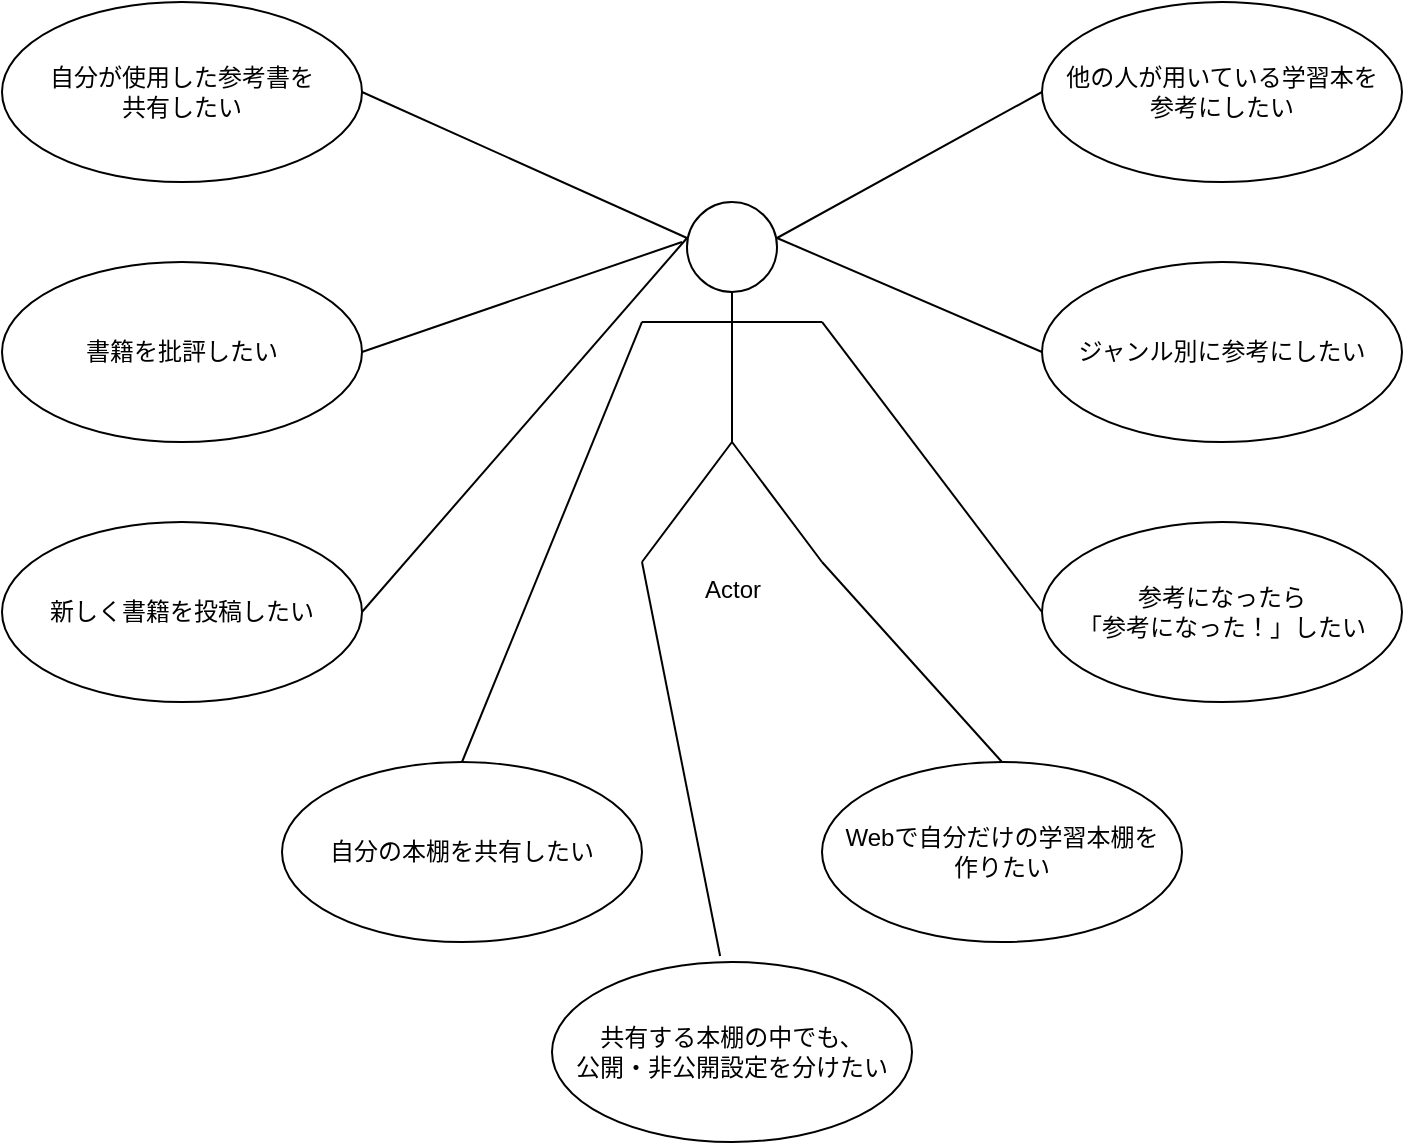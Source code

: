 <mxfile version="21.1.2" type="device" pages="2">
  <diagram id="vRF3IObEiAKkfFh9bYmX" name="use-case">
    <mxGraphModel dx="1240" dy="667" grid="1" gridSize="10" guides="1" tooltips="1" connect="1" arrows="1" fold="1" page="1" pageScale="1" pageWidth="827" pageHeight="1169" math="0" shadow="0">
      <root>
        <mxCell id="0" />
        <mxCell id="1" parent="0" />
        <mxCell id="9-YMJ9ioi11VGLzVvsEY-1" value="Actor" style="shape=umlActor;verticalLabelPosition=bottom;verticalAlign=top;html=1;outlineConnect=0;" parent="1" vertex="1">
          <mxGeometry x="360" y="140" width="90" height="180" as="geometry" />
        </mxCell>
        <mxCell id="9-YMJ9ioi11VGLzVvsEY-5" value="他の人が用いている学習本を&lt;br&gt;参考にしたい" style="ellipse;whiteSpace=wrap;html=1;" parent="1" vertex="1">
          <mxGeometry x="560" y="40" width="180" height="90" as="geometry" />
        </mxCell>
        <mxCell id="9-YMJ9ioi11VGLzVvsEY-6" value="自分が使用した参考書を&lt;br&gt;共有したい" style="ellipse;whiteSpace=wrap;html=1;" parent="1" vertex="1">
          <mxGeometry x="40" y="40" width="180" height="90" as="geometry" />
        </mxCell>
        <mxCell id="9-YMJ9ioi11VGLzVvsEY-7" value="ジャンル別に参考にしたい" style="ellipse;whiteSpace=wrap;html=1;" parent="1" vertex="1">
          <mxGeometry x="560" y="170" width="180" height="90" as="geometry" />
        </mxCell>
        <mxCell id="9-YMJ9ioi11VGLzVvsEY-8" value="書籍を批評したい" style="ellipse;whiteSpace=wrap;html=1;" parent="1" vertex="1">
          <mxGeometry x="40" y="170" width="180" height="90" as="geometry" />
        </mxCell>
        <mxCell id="9-YMJ9ioi11VGLzVvsEY-9" value="新しく書籍を投稿したい" style="ellipse;whiteSpace=wrap;html=1;" parent="1" vertex="1">
          <mxGeometry x="40" y="300" width="180" height="90" as="geometry" />
        </mxCell>
        <mxCell id="9-YMJ9ioi11VGLzVvsEY-10" value="参考になったら&lt;br&gt;「参考になった！」したい" style="ellipse;whiteSpace=wrap;html=1;" parent="1" vertex="1">
          <mxGeometry x="560" y="300" width="180" height="90" as="geometry" />
        </mxCell>
        <mxCell id="9-YMJ9ioi11VGLzVvsEY-11" value="Webで自分だけの学習本棚を&lt;br&gt;作りたい" style="ellipse;whiteSpace=wrap;html=1;" parent="1" vertex="1">
          <mxGeometry x="450" y="420" width="180" height="90" as="geometry" />
        </mxCell>
        <mxCell id="9-YMJ9ioi11VGLzVvsEY-13" value="自分の本棚を共有したい" style="ellipse;whiteSpace=wrap;html=1;" parent="1" vertex="1">
          <mxGeometry x="180" y="420" width="180" height="90" as="geometry" />
        </mxCell>
        <mxCell id="9-YMJ9ioi11VGLzVvsEY-14" value="共有する本棚の中でも、&lt;br&gt;公開・非公開設定を分けたい" style="ellipse;whiteSpace=wrap;html=1;" parent="1" vertex="1">
          <mxGeometry x="315" y="520" width="180" height="90" as="geometry" />
        </mxCell>
        <mxCell id="9-YMJ9ioi11VGLzVvsEY-15" value="" style="endArrow=none;html=1;rounded=0;entryX=0.25;entryY=0.1;entryDx=0;entryDy=0;entryPerimeter=0;exitX=1;exitY=0.5;exitDx=0;exitDy=0;" parent="1" source="9-YMJ9ioi11VGLzVvsEY-6" target="9-YMJ9ioi11VGLzVvsEY-1" edge="1">
          <mxGeometry width="50" height="50" relative="1" as="geometry">
            <mxPoint x="260" y="310" as="sourcePoint" />
            <mxPoint x="310" y="260" as="targetPoint" />
          </mxGeometry>
        </mxCell>
        <mxCell id="9-YMJ9ioi11VGLzVvsEY-17" value="" style="endArrow=none;html=1;rounded=0;exitX=1;exitY=0.5;exitDx=0;exitDy=0;" parent="1" source="9-YMJ9ioi11VGLzVvsEY-8" edge="1">
          <mxGeometry width="50" height="50" relative="1" as="geometry">
            <mxPoint x="230" y="95" as="sourcePoint" />
            <mxPoint x="380" y="160" as="targetPoint" />
          </mxGeometry>
        </mxCell>
        <mxCell id="9-YMJ9ioi11VGLzVvsEY-18" value="" style="endArrow=none;html=1;rounded=0;exitX=1;exitY=0.5;exitDx=0;exitDy=0;entryX=0.25;entryY=0.1;entryDx=0;entryDy=0;entryPerimeter=0;" parent="1" source="9-YMJ9ioi11VGLzVvsEY-9" target="9-YMJ9ioi11VGLzVvsEY-1" edge="1">
          <mxGeometry width="50" height="50" relative="1" as="geometry">
            <mxPoint x="240" y="105" as="sourcePoint" />
            <mxPoint x="402.5" y="178" as="targetPoint" />
          </mxGeometry>
        </mxCell>
        <mxCell id="9-YMJ9ioi11VGLzVvsEY-19" value="" style="endArrow=none;html=1;rounded=0;entryX=0;entryY=0.333;entryDx=0;entryDy=0;entryPerimeter=0;exitX=0.5;exitY=0;exitDx=0;exitDy=0;" parent="1" source="9-YMJ9ioi11VGLzVvsEY-13" target="9-YMJ9ioi11VGLzVvsEY-1" edge="1">
          <mxGeometry width="50" height="50" relative="1" as="geometry">
            <mxPoint x="250" y="115" as="sourcePoint" />
            <mxPoint x="412.5" y="188" as="targetPoint" />
          </mxGeometry>
        </mxCell>
        <mxCell id="9-YMJ9ioi11VGLzVvsEY-20" value="" style="endArrow=none;html=1;rounded=0;exitX=0.467;exitY=-0.033;exitDx=0;exitDy=0;exitPerimeter=0;entryX=0;entryY=1;entryDx=0;entryDy=0;entryPerimeter=0;" parent="1" source="9-YMJ9ioi11VGLzVvsEY-14" target="9-YMJ9ioi11VGLzVvsEY-1" edge="1">
          <mxGeometry width="50" height="50" relative="1" as="geometry">
            <mxPoint x="260" y="125" as="sourcePoint" />
            <mxPoint x="399" y="370" as="targetPoint" />
          </mxGeometry>
        </mxCell>
        <mxCell id="9-YMJ9ioi11VGLzVvsEY-21" value="" style="endArrow=none;html=1;rounded=0;entryX=0.5;entryY=0;entryDx=0;entryDy=0;exitX=1;exitY=1;exitDx=0;exitDy=0;exitPerimeter=0;" parent="1" source="9-YMJ9ioi11VGLzVvsEY-1" target="9-YMJ9ioi11VGLzVvsEY-11" edge="1">
          <mxGeometry width="50" height="50" relative="1" as="geometry">
            <mxPoint x="270" y="135" as="sourcePoint" />
            <mxPoint x="432.5" y="208" as="targetPoint" />
          </mxGeometry>
        </mxCell>
        <mxCell id="9-YMJ9ioi11VGLzVvsEY-22" value="" style="endArrow=none;html=1;rounded=0;entryX=0;entryY=0.5;entryDx=0;entryDy=0;exitX=0.75;exitY=0.1;exitDx=0;exitDy=0;exitPerimeter=0;" parent="1" source="9-YMJ9ioi11VGLzVvsEY-1" target="9-YMJ9ioi11VGLzVvsEY-5" edge="1">
          <mxGeometry width="50" height="50" relative="1" as="geometry">
            <mxPoint x="280" y="145" as="sourcePoint" />
            <mxPoint x="442.5" y="218" as="targetPoint" />
          </mxGeometry>
        </mxCell>
        <mxCell id="9-YMJ9ioi11VGLzVvsEY-23" value="" style="endArrow=none;html=1;rounded=0;entryX=0;entryY=0.5;entryDx=0;entryDy=0;exitX=0.75;exitY=0.1;exitDx=0;exitDy=0;exitPerimeter=0;" parent="1" source="9-YMJ9ioi11VGLzVvsEY-1" target="9-YMJ9ioi11VGLzVvsEY-7" edge="1">
          <mxGeometry width="50" height="50" relative="1" as="geometry">
            <mxPoint x="290" y="155" as="sourcePoint" />
            <mxPoint x="452.5" y="228" as="targetPoint" />
          </mxGeometry>
        </mxCell>
        <mxCell id="9-YMJ9ioi11VGLzVvsEY-24" value="" style="endArrow=none;html=1;rounded=0;entryX=0;entryY=0.5;entryDx=0;entryDy=0;exitX=1;exitY=0.333;exitDx=0;exitDy=0;exitPerimeter=0;" parent="1" source="9-YMJ9ioi11VGLzVvsEY-1" target="9-YMJ9ioi11VGLzVvsEY-10" edge="1">
          <mxGeometry width="50" height="50" relative="1" as="geometry">
            <mxPoint x="300" y="165" as="sourcePoint" />
            <mxPoint x="462.5" y="238" as="targetPoint" />
          </mxGeometry>
        </mxCell>
      </root>
    </mxGraphModel>
  </diagram>
  <diagram id="L2yU3YBJfnEseXDvzm4x" name="ER">
    <mxGraphModel dx="1283" dy="696" grid="1" gridSize="10" guides="1" tooltips="1" connect="1" arrows="1" fold="1" page="1" pageScale="1" pageWidth="827" pageHeight="1169" math="0" shadow="0">
      <root>
        <mxCell id="0" />
        <mxCell id="1" parent="0" />
        <mxCell id="ZlRK44Y7kkwBNB4UAPzt-3" value="books" style="shape=table;startSize=30;container=1;collapsible=1;childLayout=tableLayout;fixedRows=1;rowLines=0;fontStyle=1;align=center;resizeLast=1;" parent="1" vertex="1">
          <mxGeometry x="311" y="277" width="180" height="330" as="geometry" />
        </mxCell>
        <mxCell id="ZlRK44Y7kkwBNB4UAPzt-4" value="" style="shape=tableRow;horizontal=0;startSize=0;swimlaneHead=0;swimlaneBody=0;fillColor=none;collapsible=0;dropTarget=0;points=[[0,0.5],[1,0.5]];portConstraint=eastwest;top=0;left=0;right=0;bottom=1;" parent="ZlRK44Y7kkwBNB4UAPzt-3" vertex="1">
          <mxGeometry y="30" width="180" height="30" as="geometry" />
        </mxCell>
        <mxCell id="ZlRK44Y7kkwBNB4UAPzt-5" value="PK" style="shape=partialRectangle;connectable=0;fillColor=none;top=0;left=0;bottom=0;right=0;fontStyle=1;overflow=hidden;" parent="ZlRK44Y7kkwBNB4UAPzt-4" vertex="1">
          <mxGeometry width="30" height="30" as="geometry">
            <mxRectangle width="30" height="30" as="alternateBounds" />
          </mxGeometry>
        </mxCell>
        <mxCell id="ZlRK44Y7kkwBNB4UAPzt-6" value="id" style="shape=partialRectangle;connectable=0;fillColor=none;top=0;left=0;bottom=0;right=0;align=left;spacingLeft=6;fontStyle=5;overflow=hidden;" parent="ZlRK44Y7kkwBNB4UAPzt-4" vertex="1">
          <mxGeometry x="30" width="150" height="30" as="geometry">
            <mxRectangle width="150" height="30" as="alternateBounds" />
          </mxGeometry>
        </mxCell>
        <mxCell id="ZlRK44Y7kkwBNB4UAPzt-7" value="" style="shape=tableRow;horizontal=0;startSize=0;swimlaneHead=0;swimlaneBody=0;fillColor=none;collapsible=0;dropTarget=0;points=[[0,0.5],[1,0.5]];portConstraint=eastwest;top=0;left=0;right=0;bottom=0;" parent="ZlRK44Y7kkwBNB4UAPzt-3" vertex="1">
          <mxGeometry y="60" width="180" height="30" as="geometry" />
        </mxCell>
        <mxCell id="ZlRK44Y7kkwBNB4UAPzt-8" value="" style="shape=partialRectangle;connectable=0;fillColor=none;top=0;left=0;bottom=0;right=0;editable=1;overflow=hidden;" parent="ZlRK44Y7kkwBNB4UAPzt-7" vertex="1">
          <mxGeometry width="30" height="30" as="geometry">
            <mxRectangle width="30" height="30" as="alternateBounds" />
          </mxGeometry>
        </mxCell>
        <mxCell id="ZlRK44Y7kkwBNB4UAPzt-9" value="title" style="shape=partialRectangle;connectable=0;fillColor=none;top=0;left=0;bottom=0;right=0;align=left;spacingLeft=6;overflow=hidden;" parent="ZlRK44Y7kkwBNB4UAPzt-7" vertex="1">
          <mxGeometry x="30" width="150" height="30" as="geometry">
            <mxRectangle width="150" height="30" as="alternateBounds" />
          </mxGeometry>
        </mxCell>
        <mxCell id="ZlRK44Y7kkwBNB4UAPzt-10" value="" style="shape=tableRow;horizontal=0;startSize=0;swimlaneHead=0;swimlaneBody=0;fillColor=none;collapsible=0;dropTarget=0;points=[[0,0.5],[1,0.5]];portConstraint=eastwest;top=0;left=0;right=0;bottom=0;" parent="ZlRK44Y7kkwBNB4UAPzt-3" vertex="1">
          <mxGeometry y="90" width="180" height="30" as="geometry" />
        </mxCell>
        <mxCell id="ZlRK44Y7kkwBNB4UAPzt-11" value="" style="shape=partialRectangle;connectable=0;fillColor=none;top=0;left=0;bottom=0;right=0;editable=1;overflow=hidden;" parent="ZlRK44Y7kkwBNB4UAPzt-10" vertex="1">
          <mxGeometry width="30" height="30" as="geometry">
            <mxRectangle width="30" height="30" as="alternateBounds" />
          </mxGeometry>
        </mxCell>
        <mxCell id="ZlRK44Y7kkwBNB4UAPzt-12" value="google_books_api_url" style="shape=partialRectangle;connectable=0;fillColor=none;top=0;left=0;bottom=0;right=0;align=left;spacingLeft=6;overflow=hidden;" parent="ZlRK44Y7kkwBNB4UAPzt-10" vertex="1">
          <mxGeometry x="30" width="150" height="30" as="geometry">
            <mxRectangle width="150" height="30" as="alternateBounds" />
          </mxGeometry>
        </mxCell>
        <mxCell id="ZlRK44Y7kkwBNB4UAPzt-110" value="" style="shape=tableRow;horizontal=0;startSize=0;swimlaneHead=0;swimlaneBody=0;fillColor=none;collapsible=0;dropTarget=0;points=[[0,0.5],[1,0.5]];portConstraint=eastwest;top=0;left=0;right=0;bottom=0;" parent="ZlRK44Y7kkwBNB4UAPzt-3" vertex="1">
          <mxGeometry y="120" width="180" height="30" as="geometry" />
        </mxCell>
        <mxCell id="ZlRK44Y7kkwBNB4UAPzt-111" value="" style="shape=partialRectangle;connectable=0;fillColor=none;top=0;left=0;bottom=0;right=0;editable=1;overflow=hidden;" parent="ZlRK44Y7kkwBNB4UAPzt-110" vertex="1">
          <mxGeometry width="30" height="30" as="geometry">
            <mxRectangle width="30" height="30" as="alternateBounds" />
          </mxGeometry>
        </mxCell>
        <mxCell id="ZlRK44Y7kkwBNB4UAPzt-112" value="google_books_api_id" style="shape=partialRectangle;connectable=0;fillColor=none;top=0;left=0;bottom=0;right=0;align=left;spacingLeft=6;overflow=hidden;" parent="ZlRK44Y7kkwBNB4UAPzt-110" vertex="1">
          <mxGeometry x="30" width="150" height="30" as="geometry">
            <mxRectangle width="150" height="30" as="alternateBounds" />
          </mxGeometry>
        </mxCell>
        <mxCell id="ZlRK44Y7kkwBNB4UAPzt-104" value="" style="shape=tableRow;horizontal=0;startSize=0;swimlaneHead=0;swimlaneBody=0;fillColor=none;collapsible=0;dropTarget=0;points=[[0,0.5],[1,0.5]];portConstraint=eastwest;top=0;left=0;right=0;bottom=0;" parent="ZlRK44Y7kkwBNB4UAPzt-3" vertex="1">
          <mxGeometry y="150" width="180" height="30" as="geometry" />
        </mxCell>
        <mxCell id="ZlRK44Y7kkwBNB4UAPzt-105" value="" style="shape=partialRectangle;connectable=0;fillColor=none;top=0;left=0;bottom=0;right=0;editable=1;overflow=hidden;" parent="ZlRK44Y7kkwBNB4UAPzt-104" vertex="1">
          <mxGeometry width="30" height="30" as="geometry">
            <mxRectangle width="30" height="30" as="alternateBounds" />
          </mxGeometry>
        </mxCell>
        <mxCell id="ZlRK44Y7kkwBNB4UAPzt-106" value="register_user_id" style="shape=partialRectangle;connectable=0;fillColor=none;top=0;left=0;bottom=0;right=0;align=left;spacingLeft=6;overflow=hidden;" parent="ZlRK44Y7kkwBNB4UAPzt-104" vertex="1">
          <mxGeometry x="30" width="150" height="30" as="geometry">
            <mxRectangle width="150" height="30" as="alternateBounds" />
          </mxGeometry>
        </mxCell>
        <mxCell id="ZlRK44Y7kkwBNB4UAPzt-13" value="" style="shape=tableRow;horizontal=0;startSize=0;swimlaneHead=0;swimlaneBody=0;fillColor=none;collapsible=0;dropTarget=0;points=[[0,0.5],[1,0.5]];portConstraint=eastwest;top=0;left=0;right=0;bottom=0;" parent="ZlRK44Y7kkwBNB4UAPzt-3" vertex="1">
          <mxGeometry y="180" width="180" height="30" as="geometry" />
        </mxCell>
        <mxCell id="ZlRK44Y7kkwBNB4UAPzt-14" value="" style="shape=partialRectangle;connectable=0;fillColor=none;top=0;left=0;bottom=0;right=0;editable=1;overflow=hidden;" parent="ZlRK44Y7kkwBNB4UAPzt-13" vertex="1">
          <mxGeometry width="30" height="30" as="geometry">
            <mxRectangle width="30" height="30" as="alternateBounds" />
          </mxGeometry>
        </mxCell>
        <mxCell id="ZlRK44Y7kkwBNB4UAPzt-15" value="thumbnaiil_url" style="shape=partialRectangle;connectable=0;fillColor=none;top=0;left=0;bottom=0;right=0;align=left;spacingLeft=6;overflow=hidden;" parent="ZlRK44Y7kkwBNB4UAPzt-13" vertex="1">
          <mxGeometry x="30" width="150" height="30" as="geometry">
            <mxRectangle width="150" height="30" as="alternateBounds" />
          </mxGeometry>
        </mxCell>
        <mxCell id="ZlRK44Y7kkwBNB4UAPzt-16" value="" style="shape=tableRow;horizontal=0;startSize=0;swimlaneHead=0;swimlaneBody=0;fillColor=none;collapsible=0;dropTarget=0;points=[[0,0.5],[1,0.5]];portConstraint=eastwest;top=0;left=0;right=0;bottom=0;" parent="ZlRK44Y7kkwBNB4UAPzt-3" vertex="1">
          <mxGeometry y="210" width="180" height="30" as="geometry" />
        </mxCell>
        <mxCell id="ZlRK44Y7kkwBNB4UAPzt-17" value="" style="shape=partialRectangle;connectable=0;fillColor=none;top=0;left=0;bottom=0;right=0;editable=1;overflow=hidden;" parent="ZlRK44Y7kkwBNB4UAPzt-16" vertex="1">
          <mxGeometry width="30" height="30" as="geometry">
            <mxRectangle width="30" height="30" as="alternateBounds" />
          </mxGeometry>
        </mxCell>
        <mxCell id="ZlRK44Y7kkwBNB4UAPzt-18" value="google_books_url" style="shape=partialRectangle;connectable=0;fillColor=none;top=0;left=0;bottom=0;right=0;align=left;spacingLeft=6;overflow=hidden;" parent="ZlRK44Y7kkwBNB4UAPzt-16" vertex="1">
          <mxGeometry x="30" width="150" height="30" as="geometry">
            <mxRectangle width="150" height="30" as="alternateBounds" />
          </mxGeometry>
        </mxCell>
        <mxCell id="ZlRK44Y7kkwBNB4UAPzt-19" value="" style="shape=tableRow;horizontal=0;startSize=0;swimlaneHead=0;swimlaneBody=0;fillColor=none;collapsible=0;dropTarget=0;points=[[0,0.5],[1,0.5]];portConstraint=eastwest;top=0;left=0;right=0;bottom=0;" parent="ZlRK44Y7kkwBNB4UAPzt-3" vertex="1">
          <mxGeometry y="240" width="180" height="30" as="geometry" />
        </mxCell>
        <mxCell id="ZlRK44Y7kkwBNB4UAPzt-20" value="" style="shape=partialRectangle;connectable=0;fillColor=none;top=0;left=0;bottom=0;right=0;editable=1;overflow=hidden;" parent="ZlRK44Y7kkwBNB4UAPzt-19" vertex="1">
          <mxGeometry width="30" height="30" as="geometry">
            <mxRectangle width="30" height="30" as="alternateBounds" />
          </mxGeometry>
        </mxCell>
        <mxCell id="ZlRK44Y7kkwBNB4UAPzt-21" value="published_date" style="shape=partialRectangle;connectable=0;fillColor=none;top=0;left=0;bottom=0;right=0;align=left;spacingLeft=6;overflow=hidden;" parent="ZlRK44Y7kkwBNB4UAPzt-19" vertex="1">
          <mxGeometry x="30" width="150" height="30" as="geometry">
            <mxRectangle width="150" height="30" as="alternateBounds" />
          </mxGeometry>
        </mxCell>
        <mxCell id="ZlRK44Y7kkwBNB4UAPzt-35" value="" style="shape=tableRow;horizontal=0;startSize=0;swimlaneHead=0;swimlaneBody=0;fillColor=none;collapsible=0;dropTarget=0;points=[[0,0.5],[1,0.5]];portConstraint=eastwest;top=0;left=0;right=0;bottom=0;" parent="ZlRK44Y7kkwBNB4UAPzt-3" vertex="1">
          <mxGeometry y="270" width="180" height="30" as="geometry" />
        </mxCell>
        <mxCell id="ZlRK44Y7kkwBNB4UAPzt-36" value="" style="shape=partialRectangle;connectable=0;fillColor=none;top=0;left=0;bottom=0;right=0;editable=1;overflow=hidden;" parent="ZlRK44Y7kkwBNB4UAPzt-35" vertex="1">
          <mxGeometry width="30" height="30" as="geometry">
            <mxRectangle width="30" height="30" as="alternateBounds" />
          </mxGeometry>
        </mxCell>
        <mxCell id="ZlRK44Y7kkwBNB4UAPzt-37" value="publisher_id" style="shape=partialRectangle;connectable=0;fillColor=none;top=0;left=0;bottom=0;right=0;align=left;spacingLeft=6;overflow=hidden;" parent="ZlRK44Y7kkwBNB4UAPzt-35" vertex="1">
          <mxGeometry x="30" width="150" height="30" as="geometry">
            <mxRectangle width="150" height="30" as="alternateBounds" />
          </mxGeometry>
        </mxCell>
        <mxCell id="Wjvmf8Xt6B0_PF_spG43-4" value="" style="shape=tableRow;horizontal=0;startSize=0;swimlaneHead=0;swimlaneBody=0;fillColor=none;collapsible=0;dropTarget=0;points=[[0,0.5],[1,0.5]];portConstraint=eastwest;top=0;left=0;right=0;bottom=0;" parent="ZlRK44Y7kkwBNB4UAPzt-3" vertex="1">
          <mxGeometry y="300" width="180" height="30" as="geometry" />
        </mxCell>
        <mxCell id="Wjvmf8Xt6B0_PF_spG43-5" value="" style="shape=partialRectangle;connectable=0;fillColor=none;top=0;left=0;bottom=0;right=0;editable=1;overflow=hidden;" parent="Wjvmf8Xt6B0_PF_spG43-4" vertex="1">
          <mxGeometry width="30" height="30" as="geometry">
            <mxRectangle width="30" height="30" as="alternateBounds" />
          </mxGeometry>
        </mxCell>
        <mxCell id="Wjvmf8Xt6B0_PF_spG43-6" value="price" style="shape=partialRectangle;connectable=0;fillColor=none;top=0;left=0;bottom=0;right=0;align=left;spacingLeft=6;overflow=hidden;" parent="Wjvmf8Xt6B0_PF_spG43-4" vertex="1">
          <mxGeometry x="30" width="150" height="30" as="geometry">
            <mxRectangle width="150" height="30" as="alternateBounds" />
          </mxGeometry>
        </mxCell>
        <mxCell id="ZlRK44Y7kkwBNB4UAPzt-22" value="publishers" style="shape=table;startSize=30;container=1;collapsible=1;childLayout=tableLayout;fixedRows=1;rowLines=0;fontStyle=1;align=center;resizeLast=1;" parent="1" vertex="1">
          <mxGeometry x="551" y="560" width="180" height="93" as="geometry" />
        </mxCell>
        <mxCell id="ZlRK44Y7kkwBNB4UAPzt-23" value="" style="shape=tableRow;horizontal=0;startSize=0;swimlaneHead=0;swimlaneBody=0;fillColor=none;collapsible=0;dropTarget=0;points=[[0,0.5],[1,0.5]];portConstraint=eastwest;top=0;left=0;right=0;bottom=1;" parent="ZlRK44Y7kkwBNB4UAPzt-22" vertex="1">
          <mxGeometry y="30" width="180" height="30" as="geometry" />
        </mxCell>
        <mxCell id="ZlRK44Y7kkwBNB4UAPzt-24" value="PK" style="shape=partialRectangle;connectable=0;fillColor=none;top=0;left=0;bottom=0;right=0;fontStyle=1;overflow=hidden;" parent="ZlRK44Y7kkwBNB4UAPzt-23" vertex="1">
          <mxGeometry width="30" height="30" as="geometry">
            <mxRectangle width="30" height="30" as="alternateBounds" />
          </mxGeometry>
        </mxCell>
        <mxCell id="ZlRK44Y7kkwBNB4UAPzt-25" value="id" style="shape=partialRectangle;connectable=0;fillColor=none;top=0;left=0;bottom=0;right=0;align=left;spacingLeft=6;fontStyle=5;overflow=hidden;" parent="ZlRK44Y7kkwBNB4UAPzt-23" vertex="1">
          <mxGeometry x="30" width="150" height="30" as="geometry">
            <mxRectangle width="150" height="30" as="alternateBounds" />
          </mxGeometry>
        </mxCell>
        <mxCell id="ZlRK44Y7kkwBNB4UAPzt-26" value="" style="shape=tableRow;horizontal=0;startSize=0;swimlaneHead=0;swimlaneBody=0;fillColor=none;collapsible=0;dropTarget=0;points=[[0,0.5],[1,0.5]];portConstraint=eastwest;top=0;left=0;right=0;bottom=0;" parent="ZlRK44Y7kkwBNB4UAPzt-22" vertex="1">
          <mxGeometry y="60" width="180" height="30" as="geometry" />
        </mxCell>
        <mxCell id="ZlRK44Y7kkwBNB4UAPzt-27" value="" style="shape=partialRectangle;connectable=0;fillColor=none;top=0;left=0;bottom=0;right=0;editable=1;overflow=hidden;" parent="ZlRK44Y7kkwBNB4UAPzt-26" vertex="1">
          <mxGeometry width="30" height="30" as="geometry">
            <mxRectangle width="30" height="30" as="alternateBounds" />
          </mxGeometry>
        </mxCell>
        <mxCell id="ZlRK44Y7kkwBNB4UAPzt-28" value="name" style="shape=partialRectangle;connectable=0;fillColor=none;top=0;left=0;bottom=0;right=0;align=left;spacingLeft=6;overflow=hidden;" parent="ZlRK44Y7kkwBNB4UAPzt-26" vertex="1">
          <mxGeometry x="30" width="150" height="30" as="geometry">
            <mxRectangle width="150" height="30" as="alternateBounds" />
          </mxGeometry>
        </mxCell>
        <mxCell id="ZlRK44Y7kkwBNB4UAPzt-41" value="authors" style="shape=table;startSize=30;container=1;collapsible=1;childLayout=tableLayout;fixedRows=1;rowLines=0;fontStyle=1;align=center;resizeLast=1;" parent="1" vertex="1">
          <mxGeometry x="71" y="10" width="180" height="123" as="geometry" />
        </mxCell>
        <mxCell id="ZlRK44Y7kkwBNB4UAPzt-42" value="" style="shape=tableRow;horizontal=0;startSize=0;swimlaneHead=0;swimlaneBody=0;fillColor=none;collapsible=0;dropTarget=0;points=[[0,0.5],[1,0.5]];portConstraint=eastwest;top=0;left=0;right=0;bottom=1;" parent="ZlRK44Y7kkwBNB4UAPzt-41" vertex="1">
          <mxGeometry y="30" width="180" height="30" as="geometry" />
        </mxCell>
        <mxCell id="ZlRK44Y7kkwBNB4UAPzt-43" value="PK" style="shape=partialRectangle;connectable=0;fillColor=none;top=0;left=0;bottom=0;right=0;fontStyle=1;overflow=hidden;" parent="ZlRK44Y7kkwBNB4UAPzt-42" vertex="1">
          <mxGeometry width="30" height="30" as="geometry">
            <mxRectangle width="30" height="30" as="alternateBounds" />
          </mxGeometry>
        </mxCell>
        <mxCell id="ZlRK44Y7kkwBNB4UAPzt-44" value="id" style="shape=partialRectangle;connectable=0;fillColor=none;top=0;left=0;bottom=0;right=0;align=left;spacingLeft=6;fontStyle=5;overflow=hidden;" parent="ZlRK44Y7kkwBNB4UAPzt-42" vertex="1">
          <mxGeometry x="30" width="150" height="30" as="geometry">
            <mxRectangle width="150" height="30" as="alternateBounds" />
          </mxGeometry>
        </mxCell>
        <mxCell id="ZlRK44Y7kkwBNB4UAPzt-45" value="" style="shape=tableRow;horizontal=0;startSize=0;swimlaneHead=0;swimlaneBody=0;fillColor=none;collapsible=0;dropTarget=0;points=[[0,0.5],[1,0.5]];portConstraint=eastwest;top=0;left=0;right=0;bottom=0;" parent="ZlRK44Y7kkwBNB4UAPzt-41" vertex="1">
          <mxGeometry y="60" width="180" height="30" as="geometry" />
        </mxCell>
        <mxCell id="ZlRK44Y7kkwBNB4UAPzt-46" value="" style="shape=partialRectangle;connectable=0;fillColor=none;top=0;left=0;bottom=0;right=0;editable=1;overflow=hidden;" parent="ZlRK44Y7kkwBNB4UAPzt-45" vertex="1">
          <mxGeometry width="30" height="30" as="geometry">
            <mxRectangle width="30" height="30" as="alternateBounds" />
          </mxGeometry>
        </mxCell>
        <mxCell id="ZlRK44Y7kkwBNB4UAPzt-47" value="name" style="shape=partialRectangle;connectable=0;fillColor=none;top=0;left=0;bottom=0;right=0;align=left;spacingLeft=6;overflow=hidden;" parent="ZlRK44Y7kkwBNB4UAPzt-45" vertex="1">
          <mxGeometry x="30" width="150" height="30" as="geometry">
            <mxRectangle width="150" height="30" as="alternateBounds" />
          </mxGeometry>
        </mxCell>
        <mxCell id="CQHlSFUPh_cydvg_3jmF-36" value="" style="shape=tableRow;horizontal=0;startSize=0;swimlaneHead=0;swimlaneBody=0;fillColor=none;collapsible=0;dropTarget=0;points=[[0,0.5],[1,0.5]];portConstraint=eastwest;top=0;left=0;right=0;bottom=0;" parent="ZlRK44Y7kkwBNB4UAPzt-41" vertex="1">
          <mxGeometry y="90" width="180" height="30" as="geometry" />
        </mxCell>
        <mxCell id="CQHlSFUPh_cydvg_3jmF-37" value="" style="shape=partialRectangle;connectable=0;fillColor=none;top=0;left=0;bottom=0;right=0;editable=1;overflow=hidden;" parent="CQHlSFUPh_cydvg_3jmF-36" vertex="1">
          <mxGeometry width="30" height="30" as="geometry">
            <mxRectangle width="30" height="30" as="alternateBounds" />
          </mxGeometry>
        </mxCell>
        <mxCell id="CQHlSFUPh_cydvg_3jmF-38" value="name_kana" style="shape=partialRectangle;connectable=0;fillColor=none;top=0;left=0;bottom=0;right=0;align=left;spacingLeft=6;overflow=hidden;" parent="CQHlSFUPh_cydvg_3jmF-36" vertex="1">
          <mxGeometry x="30" width="150" height="30" as="geometry">
            <mxRectangle width="150" height="30" as="alternateBounds" />
          </mxGeometry>
        </mxCell>
        <mxCell id="ZlRK44Y7kkwBNB4UAPzt-48" value="book_reviews" style="shape=table;startSize=30;container=1;collapsible=1;childLayout=tableLayout;fixedRows=1;rowLines=0;fontStyle=1;align=center;resizeLast=1;" parent="1" vertex="1">
          <mxGeometry x="551" y="10" width="140" height="210" as="geometry" />
        </mxCell>
        <mxCell id="ZlRK44Y7kkwBNB4UAPzt-49" value="" style="shape=tableRow;horizontal=0;startSize=0;swimlaneHead=0;swimlaneBody=0;fillColor=none;collapsible=0;dropTarget=0;points=[[0,0.5],[1,0.5]];portConstraint=eastwest;top=0;left=0;right=0;bottom=1;" parent="ZlRK44Y7kkwBNB4UAPzt-48" vertex="1">
          <mxGeometry y="30" width="140" height="30" as="geometry" />
        </mxCell>
        <mxCell id="ZlRK44Y7kkwBNB4UAPzt-50" value="PK" style="shape=partialRectangle;connectable=0;fillColor=none;top=0;left=0;bottom=0;right=0;fontStyle=1;overflow=hidden;" parent="ZlRK44Y7kkwBNB4UAPzt-49" vertex="1">
          <mxGeometry width="30" height="30" as="geometry">
            <mxRectangle width="30" height="30" as="alternateBounds" />
          </mxGeometry>
        </mxCell>
        <mxCell id="ZlRK44Y7kkwBNB4UAPzt-51" value="id" style="shape=partialRectangle;connectable=0;fillColor=none;top=0;left=0;bottom=0;right=0;align=left;spacingLeft=6;fontStyle=5;overflow=hidden;" parent="ZlRK44Y7kkwBNB4UAPzt-49" vertex="1">
          <mxGeometry x="30" width="110" height="30" as="geometry">
            <mxRectangle width="110" height="30" as="alternateBounds" />
          </mxGeometry>
        </mxCell>
        <mxCell id="ZlRK44Y7kkwBNB4UAPzt-52" value="" style="shape=tableRow;horizontal=0;startSize=0;swimlaneHead=0;swimlaneBody=0;fillColor=none;collapsible=0;dropTarget=0;points=[[0,0.5],[1,0.5]];portConstraint=eastwest;top=0;left=0;right=0;bottom=0;" parent="ZlRK44Y7kkwBNB4UAPzt-48" vertex="1">
          <mxGeometry y="60" width="140" height="30" as="geometry" />
        </mxCell>
        <mxCell id="ZlRK44Y7kkwBNB4UAPzt-53" value="" style="shape=partialRectangle;connectable=0;fillColor=none;top=0;left=0;bottom=0;right=0;editable=1;overflow=hidden;" parent="ZlRK44Y7kkwBNB4UAPzt-52" vertex="1">
          <mxGeometry width="30" height="30" as="geometry">
            <mxRectangle width="30" height="30" as="alternateBounds" />
          </mxGeometry>
        </mxCell>
        <mxCell id="ZlRK44Y7kkwBNB4UAPzt-54" value="user_id" style="shape=partialRectangle;connectable=0;fillColor=none;top=0;left=0;bottom=0;right=0;align=left;spacingLeft=6;overflow=hidden;" parent="ZlRK44Y7kkwBNB4UAPzt-52" vertex="1">
          <mxGeometry x="30" width="110" height="30" as="geometry">
            <mxRectangle width="110" height="30" as="alternateBounds" />
          </mxGeometry>
        </mxCell>
        <mxCell id="ZlRK44Y7kkwBNB4UAPzt-62" value="" style="shape=tableRow;horizontal=0;startSize=0;swimlaneHead=0;swimlaneBody=0;fillColor=none;collapsible=0;dropTarget=0;points=[[0,0.5],[1,0.5]];portConstraint=eastwest;top=0;left=0;right=0;bottom=0;" parent="ZlRK44Y7kkwBNB4UAPzt-48" vertex="1">
          <mxGeometry y="90" width="140" height="30" as="geometry" />
        </mxCell>
        <mxCell id="ZlRK44Y7kkwBNB4UAPzt-63" value="" style="shape=partialRectangle;connectable=0;fillColor=none;top=0;left=0;bottom=0;right=0;editable=1;overflow=hidden;" parent="ZlRK44Y7kkwBNB4UAPzt-62" vertex="1">
          <mxGeometry width="30" height="30" as="geometry">
            <mxRectangle width="30" height="30" as="alternateBounds" />
          </mxGeometry>
        </mxCell>
        <mxCell id="ZlRK44Y7kkwBNB4UAPzt-64" value="book_id" style="shape=partialRectangle;connectable=0;fillColor=none;top=0;left=0;bottom=0;right=0;align=left;spacingLeft=6;overflow=hidden;" parent="ZlRK44Y7kkwBNB4UAPzt-62" vertex="1">
          <mxGeometry x="30" width="110" height="30" as="geometry">
            <mxRectangle width="110" height="30" as="alternateBounds" />
          </mxGeometry>
        </mxCell>
        <mxCell id="ZlRK44Y7kkwBNB4UAPzt-65" value="" style="shape=tableRow;horizontal=0;startSize=0;swimlaneHead=0;swimlaneBody=0;fillColor=none;collapsible=0;dropTarget=0;points=[[0,0.5],[1,0.5]];portConstraint=eastwest;top=0;left=0;right=0;bottom=0;" parent="ZlRK44Y7kkwBNB4UAPzt-48" vertex="1">
          <mxGeometry y="120" width="140" height="30" as="geometry" />
        </mxCell>
        <mxCell id="ZlRK44Y7kkwBNB4UAPzt-66" value="" style="shape=partialRectangle;connectable=0;fillColor=none;top=0;left=0;bottom=0;right=0;editable=1;overflow=hidden;" parent="ZlRK44Y7kkwBNB4UAPzt-65" vertex="1">
          <mxGeometry width="30" height="30" as="geometry">
            <mxRectangle width="30" height="30" as="alternateBounds" />
          </mxGeometry>
        </mxCell>
        <mxCell id="ZlRK44Y7kkwBNB4UAPzt-67" value="comment" style="shape=partialRectangle;connectable=0;fillColor=none;top=0;left=0;bottom=0;right=0;align=left;spacingLeft=6;overflow=hidden;" parent="ZlRK44Y7kkwBNB4UAPzt-65" vertex="1">
          <mxGeometry x="30" width="110" height="30" as="geometry">
            <mxRectangle width="110" height="30" as="alternateBounds" />
          </mxGeometry>
        </mxCell>
        <mxCell id="Wjvmf8Xt6B0_PF_spG43-1" value="" style="shape=tableRow;horizontal=0;startSize=0;swimlaneHead=0;swimlaneBody=0;fillColor=none;collapsible=0;dropTarget=0;points=[[0,0.5],[1,0.5]];portConstraint=eastwest;top=0;left=0;right=0;bottom=0;" parent="ZlRK44Y7kkwBNB4UAPzt-48" vertex="1">
          <mxGeometry y="150" width="140" height="30" as="geometry" />
        </mxCell>
        <mxCell id="Wjvmf8Xt6B0_PF_spG43-2" value="" style="shape=partialRectangle;connectable=0;fillColor=none;top=0;left=0;bottom=0;right=0;editable=1;overflow=hidden;" parent="Wjvmf8Xt6B0_PF_spG43-1" vertex="1">
          <mxGeometry width="30" height="30" as="geometry">
            <mxRectangle width="30" height="30" as="alternateBounds" />
          </mxGeometry>
        </mxCell>
        <mxCell id="Wjvmf8Xt6B0_PF_spG43-3" value="score" style="shape=partialRectangle;connectable=0;fillColor=none;top=0;left=0;bottom=0;right=0;align=left;spacingLeft=6;overflow=hidden;" parent="Wjvmf8Xt6B0_PF_spG43-1" vertex="1">
          <mxGeometry x="30" width="110" height="30" as="geometry">
            <mxRectangle width="110" height="30" as="alternateBounds" />
          </mxGeometry>
        </mxCell>
        <mxCell id="ZlRK44Y7kkwBNB4UAPzt-97" value="" style="shape=tableRow;horizontal=0;startSize=0;swimlaneHead=0;swimlaneBody=0;fillColor=none;collapsible=0;dropTarget=0;points=[[0,0.5],[1,0.5]];portConstraint=eastwest;top=0;left=0;right=0;bottom=0;" parent="ZlRK44Y7kkwBNB4UAPzt-48" vertex="1">
          <mxGeometry y="180" width="140" height="30" as="geometry" />
        </mxCell>
        <mxCell id="ZlRK44Y7kkwBNB4UAPzt-98" value="" style="shape=partialRectangle;connectable=0;fillColor=none;top=0;left=0;bottom=0;right=0;editable=1;overflow=hidden;" parent="ZlRK44Y7kkwBNB4UAPzt-97" vertex="1">
          <mxGeometry width="30" height="30" as="geometry">
            <mxRectangle width="30" height="30" as="alternateBounds" />
          </mxGeometry>
        </mxCell>
        <mxCell id="ZlRK44Y7kkwBNB4UAPzt-99" value="is_available" style="shape=partialRectangle;connectable=0;fillColor=none;top=0;left=0;bottom=0;right=0;align=left;spacingLeft=6;overflow=hidden;" parent="ZlRK44Y7kkwBNB4UAPzt-97" vertex="1">
          <mxGeometry x="30" width="110" height="30" as="geometry">
            <mxRectangle width="110" height="30" as="alternateBounds" />
          </mxGeometry>
        </mxCell>
        <mxCell id="ZlRK44Y7kkwBNB4UAPzt-55" value="users" style="shape=table;startSize=30;container=1;collapsible=1;childLayout=tableLayout;fixedRows=1;rowLines=0;fontStyle=1;align=center;resizeLast=1;" parent="1" vertex="1">
          <mxGeometry x="551" y="397" width="140" height="90" as="geometry" />
        </mxCell>
        <mxCell id="ZlRK44Y7kkwBNB4UAPzt-56" value="" style="shape=tableRow;horizontal=0;startSize=0;swimlaneHead=0;swimlaneBody=0;fillColor=none;collapsible=0;dropTarget=0;points=[[0,0.5],[1,0.5]];portConstraint=eastwest;top=0;left=0;right=0;bottom=1;" parent="ZlRK44Y7kkwBNB4UAPzt-55" vertex="1">
          <mxGeometry y="30" width="140" height="30" as="geometry" />
        </mxCell>
        <mxCell id="ZlRK44Y7kkwBNB4UAPzt-57" value="PK" style="shape=partialRectangle;connectable=0;fillColor=none;top=0;left=0;bottom=0;right=0;fontStyle=1;overflow=hidden;" parent="ZlRK44Y7kkwBNB4UAPzt-56" vertex="1">
          <mxGeometry width="30" height="30" as="geometry">
            <mxRectangle width="30" height="30" as="alternateBounds" />
          </mxGeometry>
        </mxCell>
        <mxCell id="ZlRK44Y7kkwBNB4UAPzt-58" value="id" style="shape=partialRectangle;connectable=0;fillColor=none;top=0;left=0;bottom=0;right=0;align=left;spacingLeft=6;fontStyle=5;overflow=hidden;" parent="ZlRK44Y7kkwBNB4UAPzt-56" vertex="1">
          <mxGeometry x="30" width="110" height="30" as="geometry">
            <mxRectangle width="110" height="30" as="alternateBounds" />
          </mxGeometry>
        </mxCell>
        <mxCell id="ZlRK44Y7kkwBNB4UAPzt-59" value="" style="shape=tableRow;horizontal=0;startSize=0;swimlaneHead=0;swimlaneBody=0;fillColor=none;collapsible=0;dropTarget=0;points=[[0,0.5],[1,0.5]];portConstraint=eastwest;top=0;left=0;right=0;bottom=0;" parent="ZlRK44Y7kkwBNB4UAPzt-55" vertex="1">
          <mxGeometry y="60" width="140" height="30" as="geometry" />
        </mxCell>
        <mxCell id="ZlRK44Y7kkwBNB4UAPzt-60" value="" style="shape=partialRectangle;connectable=0;fillColor=none;top=0;left=0;bottom=0;right=0;editable=1;overflow=hidden;" parent="ZlRK44Y7kkwBNB4UAPzt-59" vertex="1">
          <mxGeometry width="30" height="30" as="geometry">
            <mxRectangle width="30" height="30" as="alternateBounds" />
          </mxGeometry>
        </mxCell>
        <mxCell id="ZlRK44Y7kkwBNB4UAPzt-61" value="session_info" style="shape=partialRectangle;connectable=0;fillColor=none;top=0;left=0;bottom=0;right=0;align=left;spacingLeft=6;overflow=hidden;" parent="ZlRK44Y7kkwBNB4UAPzt-59" vertex="1">
          <mxGeometry x="30" width="110" height="30" as="geometry">
            <mxRectangle width="110" height="30" as="alternateBounds" />
          </mxGeometry>
        </mxCell>
        <mxCell id="ZlRK44Y7kkwBNB4UAPzt-81" value="book_score_avarages" style="shape=table;startSize=30;container=1;collapsible=1;childLayout=tableLayout;fixedRows=1;rowLines=0;fontStyle=1;align=center;resizeLast=1;" parent="1" vertex="1">
          <mxGeometry x="311" y="10" width="180" height="180" as="geometry" />
        </mxCell>
        <mxCell id="ZlRK44Y7kkwBNB4UAPzt-82" value="" style="shape=tableRow;horizontal=0;startSize=0;swimlaneHead=0;swimlaneBody=0;fillColor=none;collapsible=0;dropTarget=0;points=[[0,0.5],[1,0.5]];portConstraint=eastwest;top=0;left=0;right=0;bottom=1;" parent="ZlRK44Y7kkwBNB4UAPzt-81" vertex="1">
          <mxGeometry y="30" width="180" height="30" as="geometry" />
        </mxCell>
        <mxCell id="ZlRK44Y7kkwBNB4UAPzt-83" value="PK" style="shape=partialRectangle;connectable=0;fillColor=none;top=0;left=0;bottom=0;right=0;fontStyle=1;overflow=hidden;" parent="ZlRK44Y7kkwBNB4UAPzt-82" vertex="1">
          <mxGeometry width="30" height="30" as="geometry">
            <mxRectangle width="30" height="30" as="alternateBounds" />
          </mxGeometry>
        </mxCell>
        <mxCell id="ZlRK44Y7kkwBNB4UAPzt-84" value="id" style="shape=partialRectangle;connectable=0;fillColor=none;top=0;left=0;bottom=0;right=0;align=left;spacingLeft=6;fontStyle=5;overflow=hidden;" parent="ZlRK44Y7kkwBNB4UAPzt-82" vertex="1">
          <mxGeometry x="30" width="150" height="30" as="geometry">
            <mxRectangle width="150" height="30" as="alternateBounds" />
          </mxGeometry>
        </mxCell>
        <mxCell id="ZlRK44Y7kkwBNB4UAPzt-85" value="" style="shape=tableRow;horizontal=0;startSize=0;swimlaneHead=0;swimlaneBody=0;fillColor=none;collapsible=0;dropTarget=0;points=[[0,0.5],[1,0.5]];portConstraint=eastwest;top=0;left=0;right=0;bottom=0;" parent="ZlRK44Y7kkwBNB4UAPzt-81" vertex="1">
          <mxGeometry y="60" width="180" height="30" as="geometry" />
        </mxCell>
        <mxCell id="ZlRK44Y7kkwBNB4UAPzt-86" value="" style="shape=partialRectangle;connectable=0;fillColor=none;top=0;left=0;bottom=0;right=0;editable=1;overflow=hidden;" parent="ZlRK44Y7kkwBNB4UAPzt-85" vertex="1">
          <mxGeometry width="30" height="30" as="geometry">
            <mxRectangle width="30" height="30" as="alternateBounds" />
          </mxGeometry>
        </mxCell>
        <mxCell id="ZlRK44Y7kkwBNB4UAPzt-87" value="book_id" style="shape=partialRectangle;connectable=0;fillColor=none;top=0;left=0;bottom=0;right=0;align=left;spacingLeft=6;overflow=hidden;" parent="ZlRK44Y7kkwBNB4UAPzt-85" vertex="1">
          <mxGeometry x="30" width="150" height="30" as="geometry">
            <mxRectangle width="150" height="30" as="alternateBounds" />
          </mxGeometry>
        </mxCell>
        <mxCell id="ZlRK44Y7kkwBNB4UAPzt-88" value="" style="shape=tableRow;horizontal=0;startSize=0;swimlaneHead=0;swimlaneBody=0;fillColor=none;collapsible=0;dropTarget=0;points=[[0,0.5],[1,0.5]];portConstraint=eastwest;top=0;left=0;right=0;bottom=0;" parent="ZlRK44Y7kkwBNB4UAPzt-81" vertex="1">
          <mxGeometry y="90" width="180" height="30" as="geometry" />
        </mxCell>
        <mxCell id="ZlRK44Y7kkwBNB4UAPzt-89" value="" style="shape=partialRectangle;connectable=0;fillColor=none;top=0;left=0;bottom=0;right=0;editable=1;overflow=hidden;" parent="ZlRK44Y7kkwBNB4UAPzt-88" vertex="1">
          <mxGeometry width="30" height="30" as="geometry">
            <mxRectangle width="30" height="30" as="alternateBounds" />
          </mxGeometry>
        </mxCell>
        <mxCell id="ZlRK44Y7kkwBNB4UAPzt-90" value="avarage_score" style="shape=partialRectangle;connectable=0;fillColor=none;top=0;left=0;bottom=0;right=0;align=left;spacingLeft=6;overflow=hidden;" parent="ZlRK44Y7kkwBNB4UAPzt-88" vertex="1">
          <mxGeometry x="30" width="150" height="30" as="geometry">
            <mxRectangle width="150" height="30" as="alternateBounds" />
          </mxGeometry>
        </mxCell>
        <mxCell id="ZlRK44Y7kkwBNB4UAPzt-91" value="" style="shape=tableRow;horizontal=0;startSize=0;swimlaneHead=0;swimlaneBody=0;fillColor=none;collapsible=0;dropTarget=0;points=[[0,0.5],[1,0.5]];portConstraint=eastwest;top=0;left=0;right=0;bottom=0;" parent="ZlRK44Y7kkwBNB4UAPzt-81" vertex="1">
          <mxGeometry y="120" width="180" height="30" as="geometry" />
        </mxCell>
        <mxCell id="ZlRK44Y7kkwBNB4UAPzt-92" value="" style="shape=partialRectangle;connectable=0;fillColor=none;top=0;left=0;bottom=0;right=0;editable=1;overflow=hidden;" parent="ZlRK44Y7kkwBNB4UAPzt-91" vertex="1">
          <mxGeometry width="30" height="30" as="geometry">
            <mxRectangle width="30" height="30" as="alternateBounds" />
          </mxGeometry>
        </mxCell>
        <mxCell id="ZlRK44Y7kkwBNB4UAPzt-93" value="score" style="shape=partialRectangle;connectable=0;fillColor=none;top=0;left=0;bottom=0;right=0;align=left;spacingLeft=6;overflow=hidden;" parent="ZlRK44Y7kkwBNB4UAPzt-91" vertex="1">
          <mxGeometry x="30" width="150" height="30" as="geometry">
            <mxRectangle width="150" height="30" as="alternateBounds" />
          </mxGeometry>
        </mxCell>
        <mxCell id="ZlRK44Y7kkwBNB4UAPzt-94" value="" style="shape=tableRow;horizontal=0;startSize=0;swimlaneHead=0;swimlaneBody=0;fillColor=none;collapsible=0;dropTarget=0;points=[[0,0.5],[1,0.5]];portConstraint=eastwest;top=0;left=0;right=0;bottom=0;" parent="ZlRK44Y7kkwBNB4UAPzt-81" vertex="1">
          <mxGeometry y="150" width="180" height="30" as="geometry" />
        </mxCell>
        <mxCell id="ZlRK44Y7kkwBNB4UAPzt-95" value="" style="shape=partialRectangle;connectable=0;fillColor=none;top=0;left=0;bottom=0;right=0;editable=1;overflow=hidden;" parent="ZlRK44Y7kkwBNB4UAPzt-94" vertex="1">
          <mxGeometry width="30" height="30" as="geometry">
            <mxRectangle width="30" height="30" as="alternateBounds" />
          </mxGeometry>
        </mxCell>
        <mxCell id="ZlRK44Y7kkwBNB4UAPzt-96" value="score_count" style="shape=partialRectangle;connectable=0;fillColor=none;top=0;left=0;bottom=0;right=0;align=left;spacingLeft=6;overflow=hidden;" parent="ZlRK44Y7kkwBNB4UAPzt-94" vertex="1">
          <mxGeometry x="30" width="150" height="30" as="geometry">
            <mxRectangle width="150" height="30" as="alternateBounds" />
          </mxGeometry>
        </mxCell>
        <mxCell id="ZlRK44Y7kkwBNB4UAPzt-113" value="" style="edgeStyle=entityRelationEdgeStyle;fontSize=12;html=1;endArrow=ERzeroToMany;startArrow=ERmandOne;rounded=0;strokeColor=#000000;strokeWidth=2;" parent="1" source="ZlRK44Y7kkwBNB4UAPzt-23" target="ZlRK44Y7kkwBNB4UAPzt-35" edge="1">
          <mxGeometry width="100" height="100" relative="1" as="geometry">
            <mxPoint x="181" y="322" as="sourcePoint" />
            <mxPoint x="281" y="222" as="targetPoint" />
          </mxGeometry>
        </mxCell>
        <mxCell id="ZlRK44Y7kkwBNB4UAPzt-115" value="" style="edgeStyle=entityRelationEdgeStyle;fontSize=12;html=1;endArrow=ERmany;rounded=0;strokeColor=#000000;strokeWidth=2;exitX=0;exitY=0.5;exitDx=0;exitDy=0;entryX=1;entryY=0.5;entryDx=0;entryDy=0;" parent="1" source="ZlRK44Y7kkwBNB4UAPzt-56" target="ZlRK44Y7kkwBNB4UAPzt-104" edge="1">
          <mxGeometry width="100" height="100" relative="1" as="geometry">
            <mxPoint x="591" y="372" as="sourcePoint" />
            <mxPoint x="691" y="272" as="targetPoint" />
          </mxGeometry>
        </mxCell>
        <mxCell id="ZlRK44Y7kkwBNB4UAPzt-117" value="" style="edgeStyle=entityRelationEdgeStyle;fontSize=12;html=1;endArrow=ERzeroToMany;startArrow=ERmandOne;rounded=0;strokeColor=#000000;strokeWidth=2;entryX=1;entryY=0.5;entryDx=0;entryDy=0;" parent="1" source="ZlRK44Y7kkwBNB4UAPzt-56" target="ZlRK44Y7kkwBNB4UAPzt-52" edge="1">
          <mxGeometry width="100" height="100" relative="1" as="geometry">
            <mxPoint x="924" y="407" as="sourcePoint" />
            <mxPoint x="930" y="50" as="targetPoint" />
          </mxGeometry>
        </mxCell>
        <mxCell id="ZlRK44Y7kkwBNB4UAPzt-118" value="" style="edgeStyle=entityRelationEdgeStyle;fontSize=12;html=1;endArrow=ERzeroToMany;startArrow=ERmandOne;rounded=0;strokeColor=#000000;strokeWidth=2;entryX=0;entryY=0.5;entryDx=0;entryDy=0;exitX=1;exitY=0.5;exitDx=0;exitDy=0;" parent="1" source="ZlRK44Y7kkwBNB4UAPzt-4" target="ZlRK44Y7kkwBNB4UAPzt-62" edge="1">
          <mxGeometry width="100" height="100" relative="1" as="geometry">
            <mxPoint x="701" y="847" as="sourcePoint" />
            <mxPoint x="681" y="362" as="targetPoint" />
          </mxGeometry>
        </mxCell>
        <mxCell id="ZlRK44Y7kkwBNB4UAPzt-122" value="" style="edgeStyle=entityRelationEdgeStyle;fontSize=12;html=1;endArrow=ERzeroToOne;startArrow=ERmandOne;rounded=0;strokeColor=#000000;strokeWidth=2;exitX=1;exitY=0.5;exitDx=0;exitDy=0;" parent="1" source="ZlRK44Y7kkwBNB4UAPzt-4" target="ZlRK44Y7kkwBNB4UAPzt-85" edge="1">
          <mxGeometry width="100" height="100" relative="1" as="geometry">
            <mxPoint x="110" y="830" as="sourcePoint" />
            <mxPoint x="250" y="680" as="targetPoint" />
          </mxGeometry>
        </mxCell>
        <mxCell id="ZlRK44Y7kkwBNB4UAPzt-123" value="writings" style="shape=table;startSize=30;container=1;collapsible=1;childLayout=tableLayout;fixedRows=1;rowLines=0;fontStyle=1;align=center;resizeLast=1;" parent="1" vertex="1">
          <mxGeometry x="71" y="140" width="180" height="120" as="geometry" />
        </mxCell>
        <mxCell id="ZlRK44Y7kkwBNB4UAPzt-124" value="" style="shape=tableRow;horizontal=0;startSize=0;swimlaneHead=0;swimlaneBody=0;fillColor=none;collapsible=0;dropTarget=0;points=[[0,0.5],[1,0.5]];portConstraint=eastwest;top=0;left=0;right=0;bottom=1;" parent="ZlRK44Y7kkwBNB4UAPzt-123" vertex="1">
          <mxGeometry y="30" width="180" height="30" as="geometry" />
        </mxCell>
        <mxCell id="ZlRK44Y7kkwBNB4UAPzt-125" value="PK" style="shape=partialRectangle;connectable=0;fillColor=none;top=0;left=0;bottom=0;right=0;fontStyle=1;overflow=hidden;" parent="ZlRK44Y7kkwBNB4UAPzt-124" vertex="1">
          <mxGeometry width="30" height="30" as="geometry">
            <mxRectangle width="30" height="30" as="alternateBounds" />
          </mxGeometry>
        </mxCell>
        <mxCell id="ZlRK44Y7kkwBNB4UAPzt-126" value="id" style="shape=partialRectangle;connectable=0;fillColor=none;top=0;left=0;bottom=0;right=0;align=left;spacingLeft=6;fontStyle=5;overflow=hidden;" parent="ZlRK44Y7kkwBNB4UAPzt-124" vertex="1">
          <mxGeometry x="30" width="150" height="30" as="geometry">
            <mxRectangle width="150" height="30" as="alternateBounds" />
          </mxGeometry>
        </mxCell>
        <mxCell id="ZlRK44Y7kkwBNB4UAPzt-130" value="" style="shape=tableRow;horizontal=0;startSize=0;swimlaneHead=0;swimlaneBody=0;fillColor=none;collapsible=0;dropTarget=0;points=[[0,0.5],[1,0.5]];portConstraint=eastwest;top=0;left=0;right=0;bottom=0;" parent="ZlRK44Y7kkwBNB4UAPzt-123" vertex="1">
          <mxGeometry y="60" width="180" height="30" as="geometry" />
        </mxCell>
        <mxCell id="ZlRK44Y7kkwBNB4UAPzt-131" value="" style="shape=partialRectangle;connectable=0;fillColor=none;top=0;left=0;bottom=0;right=0;editable=1;overflow=hidden;" parent="ZlRK44Y7kkwBNB4UAPzt-130" vertex="1">
          <mxGeometry width="30" height="30" as="geometry">
            <mxRectangle width="30" height="30" as="alternateBounds" />
          </mxGeometry>
        </mxCell>
        <mxCell id="ZlRK44Y7kkwBNB4UAPzt-132" value="author_id" style="shape=partialRectangle;connectable=0;fillColor=none;top=0;left=0;bottom=0;right=0;align=left;spacingLeft=6;overflow=hidden;" parent="ZlRK44Y7kkwBNB4UAPzt-130" vertex="1">
          <mxGeometry x="30" width="150" height="30" as="geometry">
            <mxRectangle width="150" height="30" as="alternateBounds" />
          </mxGeometry>
        </mxCell>
        <mxCell id="ZlRK44Y7kkwBNB4UAPzt-127" value="" style="shape=tableRow;horizontal=0;startSize=0;swimlaneHead=0;swimlaneBody=0;fillColor=none;collapsible=0;dropTarget=0;points=[[0,0.5],[1,0.5]];portConstraint=eastwest;top=0;left=0;right=0;bottom=0;" parent="ZlRK44Y7kkwBNB4UAPzt-123" vertex="1">
          <mxGeometry y="90" width="180" height="30" as="geometry" />
        </mxCell>
        <mxCell id="ZlRK44Y7kkwBNB4UAPzt-128" value="" style="shape=partialRectangle;connectable=0;fillColor=none;top=0;left=0;bottom=0;right=0;editable=1;overflow=hidden;" parent="ZlRK44Y7kkwBNB4UAPzt-127" vertex="1">
          <mxGeometry width="30" height="30" as="geometry">
            <mxRectangle width="30" height="30" as="alternateBounds" />
          </mxGeometry>
        </mxCell>
        <mxCell id="ZlRK44Y7kkwBNB4UAPzt-129" value="book_id" style="shape=partialRectangle;connectable=0;fillColor=none;top=0;left=0;bottom=0;right=0;align=left;spacingLeft=6;overflow=hidden;" parent="ZlRK44Y7kkwBNB4UAPzt-127" vertex="1">
          <mxGeometry x="30" width="150" height="30" as="geometry">
            <mxRectangle width="150" height="30" as="alternateBounds" />
          </mxGeometry>
        </mxCell>
        <mxCell id="ZlRK44Y7kkwBNB4UAPzt-138" value="" style="edgeStyle=entityRelationEdgeStyle;fontSize=12;html=1;endArrow=ERoneToMany;rounded=0;strokeColor=#000000;strokeWidth=2;entryX=1;entryY=0.5;entryDx=0;entryDy=0;exitX=0;exitY=0.5;exitDx=0;exitDy=0;" parent="1" source="ZlRK44Y7kkwBNB4UAPzt-4" target="ZlRK44Y7kkwBNB4UAPzt-127" edge="1">
          <mxGeometry width="100" height="100" relative="1" as="geometry">
            <mxPoint x="340" y="240" as="sourcePoint" />
            <mxPoint x="260" y="65" as="targetPoint" />
          </mxGeometry>
        </mxCell>
        <mxCell id="Ly6mRYufOL5PhcwdVz-7-1" value="categories" style="shape=table;startSize=30;container=1;collapsible=1;childLayout=tableLayout;fixedRows=1;rowLines=0;fontStyle=1;align=center;resizeLast=1;" parent="1" vertex="1">
          <mxGeometry x="21" y="460.5" width="180" height="93" as="geometry" />
        </mxCell>
        <mxCell id="Ly6mRYufOL5PhcwdVz-7-2" value="" style="shape=tableRow;horizontal=0;startSize=0;swimlaneHead=0;swimlaneBody=0;fillColor=none;collapsible=0;dropTarget=0;points=[[0,0.5],[1,0.5]];portConstraint=eastwest;top=0;left=0;right=0;bottom=1;" parent="Ly6mRYufOL5PhcwdVz-7-1" vertex="1">
          <mxGeometry y="30" width="180" height="30" as="geometry" />
        </mxCell>
        <mxCell id="Ly6mRYufOL5PhcwdVz-7-3" value="PK" style="shape=partialRectangle;connectable=0;fillColor=none;top=0;left=0;bottom=0;right=0;fontStyle=1;overflow=hidden;" parent="Ly6mRYufOL5PhcwdVz-7-2" vertex="1">
          <mxGeometry width="30" height="30" as="geometry">
            <mxRectangle width="30" height="30" as="alternateBounds" />
          </mxGeometry>
        </mxCell>
        <mxCell id="Ly6mRYufOL5PhcwdVz-7-4" value="id" style="shape=partialRectangle;connectable=0;fillColor=none;top=0;left=0;bottom=0;right=0;align=left;spacingLeft=6;fontStyle=5;overflow=hidden;" parent="Ly6mRYufOL5PhcwdVz-7-2" vertex="1">
          <mxGeometry x="30" width="150" height="30" as="geometry">
            <mxRectangle width="150" height="30" as="alternateBounds" />
          </mxGeometry>
        </mxCell>
        <mxCell id="Ly6mRYufOL5PhcwdVz-7-5" value="" style="shape=tableRow;horizontal=0;startSize=0;swimlaneHead=0;swimlaneBody=0;fillColor=none;collapsible=0;dropTarget=0;points=[[0,0.5],[1,0.5]];portConstraint=eastwest;top=0;left=0;right=0;bottom=0;" parent="Ly6mRYufOL5PhcwdVz-7-1" vertex="1">
          <mxGeometry y="60" width="180" height="30" as="geometry" />
        </mxCell>
        <mxCell id="Ly6mRYufOL5PhcwdVz-7-6" value="" style="shape=partialRectangle;connectable=0;fillColor=none;top=0;left=0;bottom=0;right=0;editable=1;overflow=hidden;" parent="Ly6mRYufOL5PhcwdVz-7-5" vertex="1">
          <mxGeometry width="30" height="30" as="geometry">
            <mxRectangle width="30" height="30" as="alternateBounds" />
          </mxGeometry>
        </mxCell>
        <mxCell id="Ly6mRYufOL5PhcwdVz-7-7" value="name" style="shape=partialRectangle;connectable=0;fillColor=none;top=0;left=0;bottom=0;right=0;align=left;spacingLeft=6;overflow=hidden;" parent="Ly6mRYufOL5PhcwdVz-7-5" vertex="1">
          <mxGeometry x="30" width="150" height="30" as="geometry">
            <mxRectangle width="150" height="30" as="alternateBounds" />
          </mxGeometry>
        </mxCell>
        <mxCell id="Ly6mRYufOL5PhcwdVz-7-8" value="categorizes" style="shape=table;startSize=30;container=1;collapsible=1;childLayout=tableLayout;fixedRows=1;rowLines=0;fontStyle=1;align=center;resizeLast=1;" parent="1" vertex="1">
          <mxGeometry x="21" y="290" width="180" height="123" as="geometry" />
        </mxCell>
        <mxCell id="Ly6mRYufOL5PhcwdVz-7-9" value="" style="shape=tableRow;horizontal=0;startSize=0;swimlaneHead=0;swimlaneBody=0;fillColor=none;collapsible=0;dropTarget=0;points=[[0,0.5],[1,0.5]];portConstraint=eastwest;top=0;left=0;right=0;bottom=1;" parent="Ly6mRYufOL5PhcwdVz-7-8" vertex="1">
          <mxGeometry y="30" width="180" height="30" as="geometry" />
        </mxCell>
        <mxCell id="Ly6mRYufOL5PhcwdVz-7-10" value="PK" style="shape=partialRectangle;connectable=0;fillColor=none;top=0;left=0;bottom=0;right=0;fontStyle=1;overflow=hidden;" parent="Ly6mRYufOL5PhcwdVz-7-9" vertex="1">
          <mxGeometry width="30" height="30" as="geometry">
            <mxRectangle width="30" height="30" as="alternateBounds" />
          </mxGeometry>
        </mxCell>
        <mxCell id="Ly6mRYufOL5PhcwdVz-7-11" value="id" style="shape=partialRectangle;connectable=0;fillColor=none;top=0;left=0;bottom=0;right=0;align=left;spacingLeft=6;fontStyle=5;overflow=hidden;" parent="Ly6mRYufOL5PhcwdVz-7-9" vertex="1">
          <mxGeometry x="30" width="150" height="30" as="geometry">
            <mxRectangle width="150" height="30" as="alternateBounds" />
          </mxGeometry>
        </mxCell>
        <mxCell id="Ly6mRYufOL5PhcwdVz-7-12" value="" style="shape=tableRow;horizontal=0;startSize=0;swimlaneHead=0;swimlaneBody=0;fillColor=none;collapsible=0;dropTarget=0;points=[[0,0.5],[1,0.5]];portConstraint=eastwest;top=0;left=0;right=0;bottom=0;" parent="Ly6mRYufOL5PhcwdVz-7-8" vertex="1">
          <mxGeometry y="60" width="180" height="30" as="geometry" />
        </mxCell>
        <mxCell id="Ly6mRYufOL5PhcwdVz-7-13" value="" style="shape=partialRectangle;connectable=0;fillColor=none;top=0;left=0;bottom=0;right=0;editable=1;overflow=hidden;" parent="Ly6mRYufOL5PhcwdVz-7-12" vertex="1">
          <mxGeometry width="30" height="30" as="geometry">
            <mxRectangle width="30" height="30" as="alternateBounds" />
          </mxGeometry>
        </mxCell>
        <mxCell id="Ly6mRYufOL5PhcwdVz-7-14" value="book_id" style="shape=partialRectangle;connectable=0;fillColor=none;top=0;left=0;bottom=0;right=0;align=left;spacingLeft=6;overflow=hidden;" parent="Ly6mRYufOL5PhcwdVz-7-12" vertex="1">
          <mxGeometry x="30" width="150" height="30" as="geometry">
            <mxRectangle width="150" height="30" as="alternateBounds" />
          </mxGeometry>
        </mxCell>
        <mxCell id="Ly6mRYufOL5PhcwdVz-7-15" value="" style="shape=tableRow;horizontal=0;startSize=0;swimlaneHead=0;swimlaneBody=0;fillColor=none;collapsible=0;dropTarget=0;points=[[0,0.5],[1,0.5]];portConstraint=eastwest;top=0;left=0;right=0;bottom=0;" parent="Ly6mRYufOL5PhcwdVz-7-8" vertex="1">
          <mxGeometry y="90" width="180" height="30" as="geometry" />
        </mxCell>
        <mxCell id="Ly6mRYufOL5PhcwdVz-7-16" value="" style="shape=partialRectangle;connectable=0;fillColor=none;top=0;left=0;bottom=0;right=0;editable=1;overflow=hidden;" parent="Ly6mRYufOL5PhcwdVz-7-15" vertex="1">
          <mxGeometry width="30" height="30" as="geometry">
            <mxRectangle width="30" height="30" as="alternateBounds" />
          </mxGeometry>
        </mxCell>
        <mxCell id="Ly6mRYufOL5PhcwdVz-7-17" value="category_id" style="shape=partialRectangle;connectable=0;fillColor=none;top=0;left=0;bottom=0;right=0;align=left;spacingLeft=6;overflow=hidden;" parent="Ly6mRYufOL5PhcwdVz-7-15" vertex="1">
          <mxGeometry x="30" width="150" height="30" as="geometry">
            <mxRectangle width="150" height="30" as="alternateBounds" />
          </mxGeometry>
        </mxCell>
        <mxCell id="Ly6mRYufOL5PhcwdVz-7-20" value="" style="edgeStyle=entityRelationEdgeStyle;fontSize=12;html=1;endArrow=ERoneToMany;rounded=0;strokeColor=#000000;strokeWidth=2;entryX=1;entryY=0.5;entryDx=0;entryDy=0;exitX=0;exitY=0.5;exitDx=0;exitDy=0;" parent="1" source="ZlRK44Y7kkwBNB4UAPzt-4" edge="1" target="Ly6mRYufOL5PhcwdVz-7-12">
          <mxGeometry width="100" height="100" relative="1" as="geometry">
            <mxPoint x="290" y="370" as="sourcePoint" />
            <mxPoint x="311" y="322" as="targetPoint" />
          </mxGeometry>
        </mxCell>
        <mxCell id="CQHlSFUPh_cydvg_3jmF-1" value="book_shelfs" style="shape=table;startSize=30;container=1;collapsible=1;childLayout=tableLayout;fixedRows=1;rowLines=0;fontStyle=1;align=center;resizeLast=1;fontColor=#0000ff;" parent="1" vertex="1">
          <mxGeometry x="840" y="592" width="180" height="180" as="geometry" />
        </mxCell>
        <mxCell id="CQHlSFUPh_cydvg_3jmF-2" value="" style="shape=tableRow;horizontal=0;startSize=0;swimlaneHead=0;swimlaneBody=0;fillColor=none;collapsible=0;dropTarget=0;points=[[0,0.5],[1,0.5]];portConstraint=eastwest;top=0;left=0;right=0;bottom=1;" parent="CQHlSFUPh_cydvg_3jmF-1" vertex="1">
          <mxGeometry y="30" width="180" height="30" as="geometry" />
        </mxCell>
        <mxCell id="CQHlSFUPh_cydvg_3jmF-3" value="PK" style="shape=partialRectangle;connectable=0;fillColor=none;top=0;left=0;bottom=0;right=0;fontStyle=1;overflow=hidden;" parent="CQHlSFUPh_cydvg_3jmF-2" vertex="1">
          <mxGeometry width="30" height="30" as="geometry">
            <mxRectangle width="30" height="30" as="alternateBounds" />
          </mxGeometry>
        </mxCell>
        <mxCell id="CQHlSFUPh_cydvg_3jmF-4" value="id" style="shape=partialRectangle;connectable=0;fillColor=none;top=0;left=0;bottom=0;right=0;align=left;spacingLeft=6;fontStyle=5;overflow=hidden;" parent="CQHlSFUPh_cydvg_3jmF-2" vertex="1">
          <mxGeometry x="30" width="150" height="30" as="geometry">
            <mxRectangle width="150" height="30" as="alternateBounds" />
          </mxGeometry>
        </mxCell>
        <mxCell id="CQHlSFUPh_cydvg_3jmF-5" value="" style="shape=tableRow;horizontal=0;startSize=0;swimlaneHead=0;swimlaneBody=0;fillColor=none;collapsible=0;dropTarget=0;points=[[0,0.5],[1,0.5]];portConstraint=eastwest;top=0;left=0;right=0;bottom=0;" parent="CQHlSFUPh_cydvg_3jmF-1" vertex="1">
          <mxGeometry y="60" width="180" height="30" as="geometry" />
        </mxCell>
        <mxCell id="CQHlSFUPh_cydvg_3jmF-6" value="" style="shape=partialRectangle;connectable=0;fillColor=none;top=0;left=0;bottom=0;right=0;editable=1;overflow=hidden;" parent="CQHlSFUPh_cydvg_3jmF-5" vertex="1">
          <mxGeometry width="30" height="30" as="geometry">
            <mxRectangle width="30" height="30" as="alternateBounds" />
          </mxGeometry>
        </mxCell>
        <mxCell id="CQHlSFUPh_cydvg_3jmF-7" value="title" style="shape=partialRectangle;connectable=0;fillColor=none;top=0;left=0;bottom=0;right=0;align=left;spacingLeft=6;overflow=hidden;" parent="CQHlSFUPh_cydvg_3jmF-5" vertex="1">
          <mxGeometry x="30" width="150" height="30" as="geometry">
            <mxRectangle width="150" height="30" as="alternateBounds" />
          </mxGeometry>
        </mxCell>
        <mxCell id="CQHlSFUPh_cydvg_3jmF-8" value="" style="shape=tableRow;horizontal=0;startSize=0;swimlaneHead=0;swimlaneBody=0;fillColor=none;collapsible=0;dropTarget=0;points=[[0,0.5],[1,0.5]];portConstraint=eastwest;top=0;left=0;right=0;bottom=0;" parent="CQHlSFUPh_cydvg_3jmF-1" vertex="1">
          <mxGeometry y="90" width="180" height="30" as="geometry" />
        </mxCell>
        <mxCell id="CQHlSFUPh_cydvg_3jmF-9" value="" style="shape=partialRectangle;connectable=0;fillColor=none;top=0;left=0;bottom=0;right=0;editable=1;overflow=hidden;" parent="CQHlSFUPh_cydvg_3jmF-8" vertex="1">
          <mxGeometry width="30" height="30" as="geometry">
            <mxRectangle width="30" height="30" as="alternateBounds" />
          </mxGeometry>
        </mxCell>
        <mxCell id="CQHlSFUPh_cydvg_3jmF-10" value="description" style="shape=partialRectangle;connectable=0;fillColor=none;top=0;left=0;bottom=0;right=0;align=left;spacingLeft=6;overflow=hidden;" parent="CQHlSFUPh_cydvg_3jmF-8" vertex="1">
          <mxGeometry x="30" width="150" height="30" as="geometry">
            <mxRectangle width="150" height="30" as="alternateBounds" />
          </mxGeometry>
        </mxCell>
        <mxCell id="CQHlSFUPh_cydvg_3jmF-11" value="" style="shape=tableRow;horizontal=0;startSize=0;swimlaneHead=0;swimlaneBody=0;fillColor=none;collapsible=0;dropTarget=0;points=[[0,0.5],[1,0.5]];portConstraint=eastwest;top=0;left=0;right=0;bottom=0;" parent="CQHlSFUPh_cydvg_3jmF-1" vertex="1">
          <mxGeometry y="120" width="180" height="30" as="geometry" />
        </mxCell>
        <mxCell id="CQHlSFUPh_cydvg_3jmF-12" value="" style="shape=partialRectangle;connectable=0;fillColor=none;top=0;left=0;bottom=0;right=0;editable=1;overflow=hidden;" parent="CQHlSFUPh_cydvg_3jmF-11" vertex="1">
          <mxGeometry width="30" height="30" as="geometry">
            <mxRectangle width="30" height="30" as="alternateBounds" />
          </mxGeometry>
        </mxCell>
        <mxCell id="CQHlSFUPh_cydvg_3jmF-13" value="user_id" style="shape=partialRectangle;connectable=0;fillColor=none;top=0;left=0;bottom=0;right=0;align=left;spacingLeft=6;overflow=hidden;" parent="CQHlSFUPh_cydvg_3jmF-11" vertex="1">
          <mxGeometry x="30" width="150" height="30" as="geometry">
            <mxRectangle width="150" height="30" as="alternateBounds" />
          </mxGeometry>
        </mxCell>
        <mxCell id="CQHlSFUPh_cydvg_3jmF-14" value="" style="shape=tableRow;horizontal=0;startSize=0;swimlaneHead=0;swimlaneBody=0;fillColor=none;collapsible=0;dropTarget=0;points=[[0,0.5],[1,0.5]];portConstraint=eastwest;top=0;left=0;right=0;bottom=0;" parent="CQHlSFUPh_cydvg_3jmF-1" vertex="1">
          <mxGeometry y="150" width="180" height="30" as="geometry" />
        </mxCell>
        <mxCell id="CQHlSFUPh_cydvg_3jmF-15" value="" style="shape=partialRectangle;connectable=0;fillColor=none;top=0;left=0;bottom=0;right=0;editable=1;overflow=hidden;" parent="CQHlSFUPh_cydvg_3jmF-14" vertex="1">
          <mxGeometry width="30" height="30" as="geometry">
            <mxRectangle width="30" height="30" as="alternateBounds" />
          </mxGeometry>
        </mxCell>
        <mxCell id="CQHlSFUPh_cydvg_3jmF-16" value="is_publish" style="shape=partialRectangle;connectable=0;fillColor=none;top=0;left=0;bottom=0;right=0;align=left;spacingLeft=6;overflow=hidden;" parent="CQHlSFUPh_cydvg_3jmF-14" vertex="1">
          <mxGeometry x="30" width="150" height="30" as="geometry">
            <mxRectangle width="150" height="30" as="alternateBounds" />
          </mxGeometry>
        </mxCell>
        <mxCell id="CQHlSFUPh_cydvg_3jmF-35" value="" style="edgeStyle=entityRelationEdgeStyle;fontSize=12;html=1;endArrow=ERzeroToMany;startArrow=ERmandOne;rounded=0;strokeColor=#000000;strokeWidth=2;entryX=0;entryY=0.5;entryDx=0;entryDy=0;exitX=1;exitY=0.5;exitDx=0;exitDy=0;" parent="1" source="ZlRK44Y7kkwBNB4UAPzt-56" target="CQHlSFUPh_cydvg_3jmF-11" edge="1">
          <mxGeometry width="100" height="100" relative="1" as="geometry">
            <mxPoint x="741" y="592" as="sourcePoint" />
            <mxPoint x="851" y="652" as="targetPoint" />
          </mxGeometry>
        </mxCell>
        <mxCell id="CQHlSFUPh_cydvg_3jmF-39" value="book_shelf_partitions" style="shape=table;startSize=30;container=1;collapsible=1;childLayout=tableLayout;fixedRows=1;rowLines=0;fontStyle=1;align=center;resizeLast=1;fontColor=#0000FF;" parent="1" vertex="1">
          <mxGeometry x="1080" y="592" width="189" height="150" as="geometry" />
        </mxCell>
        <mxCell id="CQHlSFUPh_cydvg_3jmF-40" value="" style="shape=tableRow;horizontal=0;startSize=0;swimlaneHead=0;swimlaneBody=0;fillColor=none;collapsible=0;dropTarget=0;points=[[0,0.5],[1,0.5]];portConstraint=eastwest;top=0;left=0;right=0;bottom=1;" parent="CQHlSFUPh_cydvg_3jmF-39" vertex="1">
          <mxGeometry y="30" width="189" height="30" as="geometry" />
        </mxCell>
        <mxCell id="CQHlSFUPh_cydvg_3jmF-41" value="PK" style="shape=partialRectangle;connectable=0;fillColor=none;top=0;left=0;bottom=0;right=0;fontStyle=1;overflow=hidden;" parent="CQHlSFUPh_cydvg_3jmF-40" vertex="1">
          <mxGeometry width="30" height="30" as="geometry">
            <mxRectangle width="30" height="30" as="alternateBounds" />
          </mxGeometry>
        </mxCell>
        <mxCell id="CQHlSFUPh_cydvg_3jmF-42" value="id" style="shape=partialRectangle;connectable=0;fillColor=none;top=0;left=0;bottom=0;right=0;align=left;spacingLeft=6;fontStyle=5;overflow=hidden;" parent="CQHlSFUPh_cydvg_3jmF-40" vertex="1">
          <mxGeometry x="30" width="159" height="30" as="geometry">
            <mxRectangle width="159" height="30" as="alternateBounds" />
          </mxGeometry>
        </mxCell>
        <mxCell id="CQHlSFUPh_cydvg_3jmF-43" value="" style="shape=tableRow;horizontal=0;startSize=0;swimlaneHead=0;swimlaneBody=0;fillColor=none;collapsible=0;dropTarget=0;points=[[0,0.5],[1,0.5]];portConstraint=eastwest;top=0;left=0;right=0;bottom=0;" parent="CQHlSFUPh_cydvg_3jmF-39" vertex="1">
          <mxGeometry y="60" width="189" height="30" as="geometry" />
        </mxCell>
        <mxCell id="CQHlSFUPh_cydvg_3jmF-44" value="" style="shape=partialRectangle;connectable=0;fillColor=none;top=0;left=0;bottom=0;right=0;editable=1;overflow=hidden;" parent="CQHlSFUPh_cydvg_3jmF-43" vertex="1">
          <mxGeometry width="30" height="30" as="geometry">
            <mxRectangle width="30" height="30" as="alternateBounds" />
          </mxGeometry>
        </mxCell>
        <mxCell id="CQHlSFUPh_cydvg_3jmF-45" value="partition_name" style="shape=partialRectangle;connectable=0;fillColor=none;top=0;left=0;bottom=0;right=0;align=left;spacingLeft=6;overflow=hidden;" parent="CQHlSFUPh_cydvg_3jmF-43" vertex="1">
          <mxGeometry x="30" width="159" height="30" as="geometry">
            <mxRectangle width="159" height="30" as="alternateBounds" />
          </mxGeometry>
        </mxCell>
        <mxCell id="CQHlSFUPh_cydvg_3jmF-46" value="" style="shape=tableRow;horizontal=0;startSize=0;swimlaneHead=0;swimlaneBody=0;fillColor=none;collapsible=0;dropTarget=0;points=[[0,0.5],[1,0.5]];portConstraint=eastwest;top=0;left=0;right=0;bottom=0;" parent="CQHlSFUPh_cydvg_3jmF-39" vertex="1">
          <mxGeometry y="90" width="189" height="30" as="geometry" />
        </mxCell>
        <mxCell id="CQHlSFUPh_cydvg_3jmF-47" value="" style="shape=partialRectangle;connectable=0;fillColor=none;top=0;left=0;bottom=0;right=0;editable=1;overflow=hidden;" parent="CQHlSFUPh_cydvg_3jmF-46" vertex="1">
          <mxGeometry width="30" height="30" as="geometry">
            <mxRectangle width="30" height="30" as="alternateBounds" />
          </mxGeometry>
        </mxCell>
        <mxCell id="CQHlSFUPh_cydvg_3jmF-48" value="book_shelf_id" style="shape=partialRectangle;connectable=0;fillColor=none;top=0;left=0;bottom=0;right=0;align=left;spacingLeft=6;overflow=hidden;" parent="CQHlSFUPh_cydvg_3jmF-46" vertex="1">
          <mxGeometry x="30" width="159" height="30" as="geometry">
            <mxRectangle width="159" height="30" as="alternateBounds" />
          </mxGeometry>
        </mxCell>
        <mxCell id="CQHlSFUPh_cydvg_3jmF-49" value="" style="shape=tableRow;horizontal=0;startSize=0;swimlaneHead=0;swimlaneBody=0;fillColor=none;collapsible=0;dropTarget=0;points=[[0,0.5],[1,0.5]];portConstraint=eastwest;top=0;left=0;right=0;bottom=0;" parent="CQHlSFUPh_cydvg_3jmF-39" vertex="1">
          <mxGeometry y="120" width="189" height="30" as="geometry" />
        </mxCell>
        <mxCell id="CQHlSFUPh_cydvg_3jmF-50" value="" style="shape=partialRectangle;connectable=0;fillColor=none;top=0;left=0;bottom=0;right=0;editable=1;overflow=hidden;" parent="CQHlSFUPh_cydvg_3jmF-49" vertex="1">
          <mxGeometry width="30" height="30" as="geometry">
            <mxRectangle width="30" height="30" as="alternateBounds" />
          </mxGeometry>
        </mxCell>
        <mxCell id="CQHlSFUPh_cydvg_3jmF-51" value="book_shelf_order" style="shape=partialRectangle;connectable=0;fillColor=none;top=0;left=0;bottom=0;right=0;align=left;spacingLeft=6;overflow=hidden;" parent="CQHlSFUPh_cydvg_3jmF-49" vertex="1">
          <mxGeometry x="30" width="159" height="30" as="geometry">
            <mxRectangle width="159" height="30" as="alternateBounds" />
          </mxGeometry>
        </mxCell>
        <mxCell id="CQHlSFUPh_cydvg_3jmF-55" value="" style="edgeStyle=entityRelationEdgeStyle;fontSize=12;html=1;endArrow=ERzeroToMany;startArrow=ERmandOne;rounded=0;strokeColor=#000000;strokeWidth=2;entryX=0;entryY=0.5;entryDx=0;entryDy=0;exitX=1;exitY=0.5;exitDx=0;exitDy=0;" parent="1" source="CQHlSFUPh_cydvg_3jmF-2" target="CQHlSFUPh_cydvg_3jmF-46" edge="1">
          <mxGeometry width="100" height="100" relative="1" as="geometry">
            <mxPoint x="740" y="345" as="sourcePoint" />
            <mxPoint x="800" y="725" as="targetPoint" />
          </mxGeometry>
        </mxCell>
        <mxCell id="CQHlSFUPh_cydvg_3jmF-56" value="book_shelf_books" style="shape=table;startSize=30;container=1;collapsible=1;childLayout=tableLayout;fixedRows=1;rowLines=0;fontStyle=1;align=center;resizeLast=1;fontColor=#0000FF;" parent="1" vertex="1">
          <mxGeometry x="1080" y="310" width="189" height="180" as="geometry" />
        </mxCell>
        <mxCell id="CQHlSFUPh_cydvg_3jmF-57" value="" style="shape=tableRow;horizontal=0;startSize=0;swimlaneHead=0;swimlaneBody=0;fillColor=none;collapsible=0;dropTarget=0;points=[[0,0.5],[1,0.5]];portConstraint=eastwest;top=0;left=0;right=0;bottom=1;" parent="CQHlSFUPh_cydvg_3jmF-56" vertex="1">
          <mxGeometry y="30" width="189" height="30" as="geometry" />
        </mxCell>
        <mxCell id="CQHlSFUPh_cydvg_3jmF-58" value="PK" style="shape=partialRectangle;connectable=0;fillColor=none;top=0;left=0;bottom=0;right=0;fontStyle=1;overflow=hidden;" parent="CQHlSFUPh_cydvg_3jmF-57" vertex="1">
          <mxGeometry width="30" height="30" as="geometry">
            <mxRectangle width="30" height="30" as="alternateBounds" />
          </mxGeometry>
        </mxCell>
        <mxCell id="CQHlSFUPh_cydvg_3jmF-59" value="id" style="shape=partialRectangle;connectable=0;fillColor=none;top=0;left=0;bottom=0;right=0;align=left;spacingLeft=6;fontStyle=5;overflow=hidden;" parent="CQHlSFUPh_cydvg_3jmF-57" vertex="1">
          <mxGeometry x="30" width="159" height="30" as="geometry">
            <mxRectangle width="159" height="30" as="alternateBounds" />
          </mxGeometry>
        </mxCell>
        <mxCell id="CQHlSFUPh_cydvg_3jmF-60" value="" style="shape=tableRow;horizontal=0;startSize=0;swimlaneHead=0;swimlaneBody=0;fillColor=none;collapsible=0;dropTarget=0;points=[[0,0.5],[1,0.5]];portConstraint=eastwest;top=0;left=0;right=0;bottom=0;" parent="CQHlSFUPh_cydvg_3jmF-56" vertex="1">
          <mxGeometry y="60" width="189" height="30" as="geometry" />
        </mxCell>
        <mxCell id="CQHlSFUPh_cydvg_3jmF-61" value="" style="shape=partialRectangle;connectable=0;fillColor=none;top=0;left=0;bottom=0;right=0;editable=1;overflow=hidden;" parent="CQHlSFUPh_cydvg_3jmF-60" vertex="1">
          <mxGeometry width="30" height="30" as="geometry">
            <mxRectangle width="30" height="30" as="alternateBounds" />
          </mxGeometry>
        </mxCell>
        <mxCell id="CQHlSFUPh_cydvg_3jmF-62" value="book_shelf_id" style="shape=partialRectangle;connectable=0;fillColor=none;top=0;left=0;bottom=0;right=0;align=left;spacingLeft=6;overflow=hidden;" parent="CQHlSFUPh_cydvg_3jmF-60" vertex="1">
          <mxGeometry x="30" width="159" height="30" as="geometry">
            <mxRectangle width="159" height="30" as="alternateBounds" />
          </mxGeometry>
        </mxCell>
        <mxCell id="CQHlSFUPh_cydvg_3jmF-63" value="" style="shape=tableRow;horizontal=0;startSize=0;swimlaneHead=0;swimlaneBody=0;fillColor=none;collapsible=0;dropTarget=0;points=[[0,0.5],[1,0.5]];portConstraint=eastwest;top=0;left=0;right=0;bottom=0;" parent="CQHlSFUPh_cydvg_3jmF-56" vertex="1">
          <mxGeometry y="90" width="189" height="30" as="geometry" />
        </mxCell>
        <mxCell id="CQHlSFUPh_cydvg_3jmF-64" value="" style="shape=partialRectangle;connectable=0;fillColor=none;top=0;left=0;bottom=0;right=0;editable=1;overflow=hidden;" parent="CQHlSFUPh_cydvg_3jmF-63" vertex="1">
          <mxGeometry width="30" height="30" as="geometry">
            <mxRectangle width="30" height="30" as="alternateBounds" />
          </mxGeometry>
        </mxCell>
        <mxCell id="CQHlSFUPh_cydvg_3jmF-65" value="book_shelf_partition_id" style="shape=partialRectangle;connectable=0;fillColor=none;top=0;left=0;bottom=0;right=0;align=left;spacingLeft=6;overflow=hidden;" parent="CQHlSFUPh_cydvg_3jmF-63" vertex="1">
          <mxGeometry x="30" width="159" height="30" as="geometry">
            <mxRectangle width="159" height="30" as="alternateBounds" />
          </mxGeometry>
        </mxCell>
        <mxCell id="CQHlSFUPh_cydvg_3jmF-66" value="" style="shape=tableRow;horizontal=0;startSize=0;swimlaneHead=0;swimlaneBody=0;fillColor=none;collapsible=0;dropTarget=0;points=[[0,0.5],[1,0.5]];portConstraint=eastwest;top=0;left=0;right=0;bottom=0;" parent="CQHlSFUPh_cydvg_3jmF-56" vertex="1">
          <mxGeometry y="120" width="189" height="30" as="geometry" />
        </mxCell>
        <mxCell id="CQHlSFUPh_cydvg_3jmF-67" value="" style="shape=partialRectangle;connectable=0;fillColor=none;top=0;left=0;bottom=0;right=0;editable=1;overflow=hidden;" parent="CQHlSFUPh_cydvg_3jmF-66" vertex="1">
          <mxGeometry width="30" height="30" as="geometry">
            <mxRectangle width="30" height="30" as="alternateBounds" />
          </mxGeometry>
        </mxCell>
        <mxCell id="CQHlSFUPh_cydvg_3jmF-68" value="book_id" style="shape=partialRectangle;connectable=0;fillColor=none;top=0;left=0;bottom=0;right=0;align=left;spacingLeft=6;overflow=hidden;" parent="CQHlSFUPh_cydvg_3jmF-66" vertex="1">
          <mxGeometry x="30" width="159" height="30" as="geometry">
            <mxRectangle width="159" height="30" as="alternateBounds" />
          </mxGeometry>
        </mxCell>
        <mxCell id="aKd0cK3a8167xkbzIslu-2" value="" style="shape=tableRow;horizontal=0;startSize=0;swimlaneHead=0;swimlaneBody=0;fillColor=none;collapsible=0;dropTarget=0;points=[[0,0.5],[1,0.5]];portConstraint=eastwest;top=0;left=0;right=0;bottom=0;" vertex="1" parent="CQHlSFUPh_cydvg_3jmF-56">
          <mxGeometry y="150" width="189" height="30" as="geometry" />
        </mxCell>
        <mxCell id="aKd0cK3a8167xkbzIslu-3" value="" style="shape=partialRectangle;connectable=0;fillColor=none;top=0;left=0;bottom=0;right=0;editable=1;overflow=hidden;" vertex="1" parent="aKd0cK3a8167xkbzIslu-2">
          <mxGeometry width="30" height="30" as="geometry">
            <mxRectangle width="30" height="30" as="alternateBounds" />
          </mxGeometry>
        </mxCell>
        <mxCell id="aKd0cK3a8167xkbzIslu-4" value="book_shelf_partition_order" style="shape=partialRectangle;connectable=0;fillColor=none;top=0;left=0;bottom=0;right=0;align=left;spacingLeft=6;overflow=hidden;" vertex="1" parent="aKd0cK3a8167xkbzIslu-2">
          <mxGeometry x="30" width="159" height="30" as="geometry">
            <mxRectangle width="159" height="30" as="alternateBounds" />
          </mxGeometry>
        </mxCell>
        <mxCell id="CQHlSFUPh_cydvg_3jmF-72" value="" style="edgeStyle=entityRelationEdgeStyle;fontSize=12;html=1;endArrow=ERzeroToMany;startArrow=ERmandOne;rounded=0;strokeColor=#000000;strokeWidth=2;entryX=0;entryY=0.5;entryDx=0;entryDy=0;exitX=1;exitY=0.5;exitDx=0;exitDy=0;" parent="1" source="CQHlSFUPh_cydvg_3jmF-2" target="CQHlSFUPh_cydvg_3jmF-60" edge="1">
          <mxGeometry width="100" height="100" relative="1" as="geometry">
            <mxPoint x="980" y="635" as="sourcePoint" />
            <mxPoint x="1030" y="695" as="targetPoint" />
          </mxGeometry>
        </mxCell>
        <mxCell id="CQHlSFUPh_cydvg_3jmF-73" value="" style="edgeStyle=entityRelationEdgeStyle;fontSize=12;html=1;endArrow=ERzeroToMany;startArrow=ERmandOne;rounded=0;strokeColor=#000000;strokeWidth=2;entryX=1;entryY=0.5;entryDx=0;entryDy=0;exitX=1;exitY=0.5;exitDx=0;exitDy=0;" parent="1" source="CQHlSFUPh_cydvg_3jmF-40" target="CQHlSFUPh_cydvg_3jmF-63" edge="1">
          <mxGeometry width="100" height="100" relative="1" as="geometry">
            <mxPoint x="980" y="635" as="sourcePoint" />
            <mxPoint x="1040" y="695" as="targetPoint" />
          </mxGeometry>
        </mxCell>
        <mxCell id="aKd0cK3a8167xkbzIslu-1" value="" style="edgeStyle=entityRelationEdgeStyle;fontSize=12;html=1;endArrow=ERzeroToMany;startArrow=ERmandOne;rounded=0;strokeColor=#000000;strokeWidth=2;entryX=0;entryY=0.5;entryDx=0;entryDy=0;exitX=1;exitY=0.5;exitDx=0;exitDy=0;" edge="1" parent="1" source="ZlRK44Y7kkwBNB4UAPzt-4" target="CQHlSFUPh_cydvg_3jmF-66">
          <mxGeometry width="100" height="100" relative="1" as="geometry">
            <mxPoint x="501" y="332" as="sourcePoint" />
            <mxPoint x="561" y="125" as="targetPoint" />
          </mxGeometry>
        </mxCell>
        <mxCell id="aKd0cK3a8167xkbzIslu-5" value="tags" style="shape=table;startSize=30;container=1;collapsible=1;childLayout=tableLayout;fixedRows=1;rowLines=0;fontStyle=1;align=center;resizeLast=1;" vertex="1" parent="1">
          <mxGeometry x="71" y="730" width="180" height="93" as="geometry" />
        </mxCell>
        <mxCell id="aKd0cK3a8167xkbzIslu-6" value="" style="shape=tableRow;horizontal=0;startSize=0;swimlaneHead=0;swimlaneBody=0;fillColor=none;collapsible=0;dropTarget=0;points=[[0,0.5],[1,0.5]];portConstraint=eastwest;top=0;left=0;right=0;bottom=1;" vertex="1" parent="aKd0cK3a8167xkbzIslu-5">
          <mxGeometry y="30" width="180" height="30" as="geometry" />
        </mxCell>
        <mxCell id="aKd0cK3a8167xkbzIslu-7" value="PK" style="shape=partialRectangle;connectable=0;fillColor=none;top=0;left=0;bottom=0;right=0;fontStyle=1;overflow=hidden;" vertex="1" parent="aKd0cK3a8167xkbzIslu-6">
          <mxGeometry width="30" height="30" as="geometry">
            <mxRectangle width="30" height="30" as="alternateBounds" />
          </mxGeometry>
        </mxCell>
        <mxCell id="aKd0cK3a8167xkbzIslu-8" value="id" style="shape=partialRectangle;connectable=0;fillColor=none;top=0;left=0;bottom=0;right=0;align=left;spacingLeft=6;fontStyle=5;overflow=hidden;" vertex="1" parent="aKd0cK3a8167xkbzIslu-6">
          <mxGeometry x="30" width="150" height="30" as="geometry">
            <mxRectangle width="150" height="30" as="alternateBounds" />
          </mxGeometry>
        </mxCell>
        <mxCell id="aKd0cK3a8167xkbzIslu-9" value="" style="shape=tableRow;horizontal=0;startSize=0;swimlaneHead=0;swimlaneBody=0;fillColor=none;collapsible=0;dropTarget=0;points=[[0,0.5],[1,0.5]];portConstraint=eastwest;top=0;left=0;right=0;bottom=0;" vertex="1" parent="aKd0cK3a8167xkbzIslu-5">
          <mxGeometry y="60" width="180" height="30" as="geometry" />
        </mxCell>
        <mxCell id="aKd0cK3a8167xkbzIslu-10" value="" style="shape=partialRectangle;connectable=0;fillColor=none;top=0;left=0;bottom=0;right=0;editable=1;overflow=hidden;" vertex="1" parent="aKd0cK3a8167xkbzIslu-9">
          <mxGeometry width="30" height="30" as="geometry">
            <mxRectangle width="30" height="30" as="alternateBounds" />
          </mxGeometry>
        </mxCell>
        <mxCell id="aKd0cK3a8167xkbzIslu-11" value="name" style="shape=partialRectangle;connectable=0;fillColor=none;top=0;left=0;bottom=0;right=0;align=left;spacingLeft=6;overflow=hidden;" vertex="1" parent="aKd0cK3a8167xkbzIslu-9">
          <mxGeometry x="30" width="150" height="30" as="geometry">
            <mxRectangle width="150" height="30" as="alternateBounds" />
          </mxGeometry>
        </mxCell>
        <mxCell id="aKd0cK3a8167xkbzIslu-12" value="taggings" style="shape=table;startSize=30;container=1;collapsible=1;childLayout=tableLayout;fixedRows=1;rowLines=0;fontStyle=1;align=center;resizeLast=1;" vertex="1" parent="1">
          <mxGeometry x="71" y="585" width="180" height="123" as="geometry" />
        </mxCell>
        <mxCell id="aKd0cK3a8167xkbzIslu-13" value="" style="shape=tableRow;horizontal=0;startSize=0;swimlaneHead=0;swimlaneBody=0;fillColor=none;collapsible=0;dropTarget=0;points=[[0,0.5],[1,0.5]];portConstraint=eastwest;top=0;left=0;right=0;bottom=1;" vertex="1" parent="aKd0cK3a8167xkbzIslu-12">
          <mxGeometry y="30" width="180" height="30" as="geometry" />
        </mxCell>
        <mxCell id="aKd0cK3a8167xkbzIslu-14" value="PK" style="shape=partialRectangle;connectable=0;fillColor=none;top=0;left=0;bottom=0;right=0;fontStyle=1;overflow=hidden;" vertex="1" parent="aKd0cK3a8167xkbzIslu-13">
          <mxGeometry width="30" height="30" as="geometry">
            <mxRectangle width="30" height="30" as="alternateBounds" />
          </mxGeometry>
        </mxCell>
        <mxCell id="aKd0cK3a8167xkbzIslu-15" value="id" style="shape=partialRectangle;connectable=0;fillColor=none;top=0;left=0;bottom=0;right=0;align=left;spacingLeft=6;fontStyle=5;overflow=hidden;" vertex="1" parent="aKd0cK3a8167xkbzIslu-13">
          <mxGeometry x="30" width="150" height="30" as="geometry">
            <mxRectangle width="150" height="30" as="alternateBounds" />
          </mxGeometry>
        </mxCell>
        <mxCell id="aKd0cK3a8167xkbzIslu-16" value="" style="shape=tableRow;horizontal=0;startSize=0;swimlaneHead=0;swimlaneBody=0;fillColor=none;collapsible=0;dropTarget=0;points=[[0,0.5],[1,0.5]];portConstraint=eastwest;top=0;left=0;right=0;bottom=0;" vertex="1" parent="aKd0cK3a8167xkbzIslu-12">
          <mxGeometry y="60" width="180" height="30" as="geometry" />
        </mxCell>
        <mxCell id="aKd0cK3a8167xkbzIslu-17" value="" style="shape=partialRectangle;connectable=0;fillColor=none;top=0;left=0;bottom=0;right=0;editable=1;overflow=hidden;" vertex="1" parent="aKd0cK3a8167xkbzIslu-16">
          <mxGeometry width="30" height="30" as="geometry">
            <mxRectangle width="30" height="30" as="alternateBounds" />
          </mxGeometry>
        </mxCell>
        <mxCell id="aKd0cK3a8167xkbzIslu-18" value="book_id" style="shape=partialRectangle;connectable=0;fillColor=none;top=0;left=0;bottom=0;right=0;align=left;spacingLeft=6;overflow=hidden;" vertex="1" parent="aKd0cK3a8167xkbzIslu-16">
          <mxGeometry x="30" width="150" height="30" as="geometry">
            <mxRectangle width="150" height="30" as="alternateBounds" />
          </mxGeometry>
        </mxCell>
        <mxCell id="aKd0cK3a8167xkbzIslu-19" value="" style="shape=tableRow;horizontal=0;startSize=0;swimlaneHead=0;swimlaneBody=0;fillColor=none;collapsible=0;dropTarget=0;points=[[0,0.5],[1,0.5]];portConstraint=eastwest;top=0;left=0;right=0;bottom=0;" vertex="1" parent="aKd0cK3a8167xkbzIslu-12">
          <mxGeometry y="90" width="180" height="30" as="geometry" />
        </mxCell>
        <mxCell id="aKd0cK3a8167xkbzIslu-20" value="" style="shape=partialRectangle;connectable=0;fillColor=none;top=0;left=0;bottom=0;right=0;editable=1;overflow=hidden;" vertex="1" parent="aKd0cK3a8167xkbzIslu-19">
          <mxGeometry width="30" height="30" as="geometry">
            <mxRectangle width="30" height="30" as="alternateBounds" />
          </mxGeometry>
        </mxCell>
        <mxCell id="aKd0cK3a8167xkbzIslu-21" value="tag_id" style="shape=partialRectangle;connectable=0;fillColor=none;top=0;left=0;bottom=0;right=0;align=left;spacingLeft=6;overflow=hidden;" vertex="1" parent="aKd0cK3a8167xkbzIslu-19">
          <mxGeometry x="30" width="150" height="30" as="geometry">
            <mxRectangle width="150" height="30" as="alternateBounds" />
          </mxGeometry>
        </mxCell>
        <mxCell id="aKd0cK3a8167xkbzIslu-22" value="" style="edgeStyle=entityRelationEdgeStyle;fontSize=12;html=1;endArrow=ERoneToMany;rounded=0;strokeColor=#000000;strokeWidth=2;exitX=1;exitY=0.5;exitDx=0;exitDy=0;entryX=1;entryY=0.5;entryDx=0;entryDy=0;" edge="1" parent="1" source="aKd0cK3a8167xkbzIslu-6" target="aKd0cK3a8167xkbzIslu-19">
          <mxGeometry width="100" height="100" relative="1" as="geometry">
            <mxPoint x="330" y="742" as="sourcePoint" />
            <mxPoint x="330" y="644" as="targetPoint" />
          </mxGeometry>
        </mxCell>
        <mxCell id="aKd0cK3a8167xkbzIslu-23" value="" style="edgeStyle=entityRelationEdgeStyle;fontSize=12;html=1;endArrow=ERoneToMany;rounded=0;strokeColor=#000000;strokeWidth=2;entryX=1;entryY=0.5;entryDx=0;entryDy=0;exitX=0;exitY=0.5;exitDx=0;exitDy=0;" edge="1" parent="1" source="ZlRK44Y7kkwBNB4UAPzt-4" target="aKd0cK3a8167xkbzIslu-16">
          <mxGeometry width="100" height="100" relative="1" as="geometry">
            <mxPoint x="321" y="332" as="sourcePoint" />
            <mxPoint x="261" y="375" as="targetPoint" />
          </mxGeometry>
        </mxCell>
        <mxCell id="aKd0cK3a8167xkbzIslu-27" value="" style="edgeStyle=entityRelationEdgeStyle;fontSize=12;html=1;endArrow=ERoneToMany;rounded=0;strokeColor=#000000;strokeWidth=2;entryX=1;entryY=0.5;entryDx=0;entryDy=0;exitX=1;exitY=0.5;exitDx=0;exitDy=0;" edge="1" parent="1" source="Ly6mRYufOL5PhcwdVz-7-2" target="Ly6mRYufOL5PhcwdVz-7-15">
          <mxGeometry width="100" height="100" relative="1" as="geometry">
            <mxPoint x="321" y="332" as="sourcePoint" />
            <mxPoint x="261" y="640" as="targetPoint" />
          </mxGeometry>
        </mxCell>
        <mxCell id="ZlRK44Y7kkwBNB4UAPzt-137" value="" style="edgeStyle=entityRelationEdgeStyle;fontSize=12;html=1;endArrow=ERoneToMany;rounded=0;strokeColor=#000000;strokeWidth=2;exitX=1;exitY=0.5;exitDx=0;exitDy=0;entryX=1;entryY=0.5;entryDx=0;entryDy=0;" parent="1" source="ZlRK44Y7kkwBNB4UAPzt-42" target="ZlRK44Y7kkwBNB4UAPzt-130" edge="1">
          <mxGeometry width="100" height="100" relative="1" as="geometry">
            <mxPoint x="500" y="330" as="sourcePoint" />
            <mxPoint x="600" y="230" as="targetPoint" />
          </mxGeometry>
        </mxCell>
      </root>
    </mxGraphModel>
  </diagram>
</mxfile>
